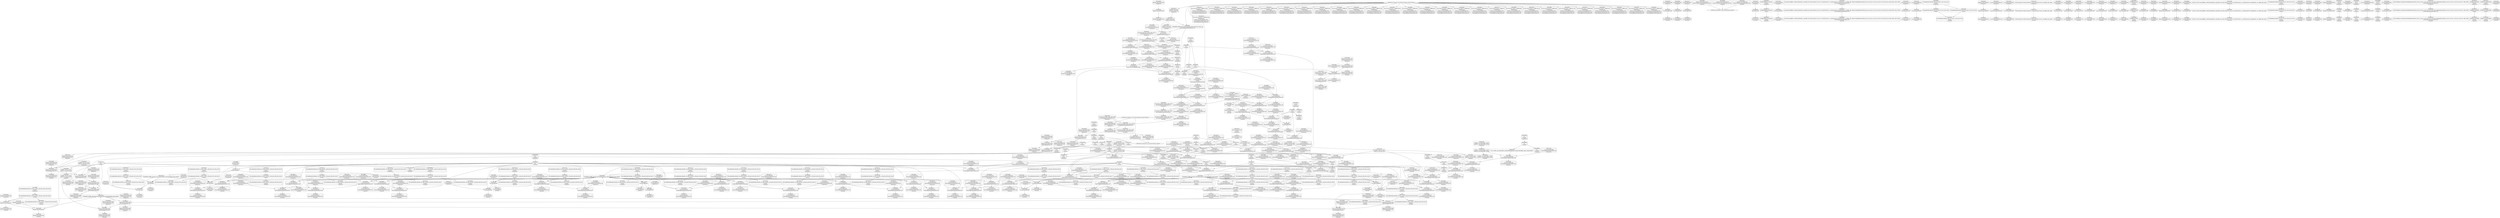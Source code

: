 digraph {
	CE0x538a6c0 [shape=record,shape=Mrecord,label="{CE0x538a6c0|apparmor_task_setrlimit:entry}"]
	CE0x5389b60 [shape=record,shape=Mrecord,label="{CE0x5389b60|i64_3|*Constant*|*SummSource*}"]
	CE0x53aa740 [shape=record,shape=Mrecord,label="{CE0x53aa740|GLOBAL:current_task|Global_var:current_task|*SummSource*}"]
	CE0x53d6fc0 [shape=record,shape=Mrecord,label="{CE0x53d6fc0|aa_cred_profile:tmp32|security/apparmor/include/context.h,101|*SummSink*}"]
	CE0x53d05e0 [shape=record,shape=Mrecord,label="{CE0x53d05e0|aa_cred_profile:tmp5|security/apparmor/include/context.h,99}"]
	CE0x53b8890 [shape=record,shape=Mrecord,label="{CE0x53b8890|i64*_getelementptr_inbounds_(_11_x_i64_,_11_x_i64_*___llvm_gcov_ctr58,_i64_0,_i64_8)|*Constant*}"]
	CE0x53d4db0 [shape=record,shape=Mrecord,label="{CE0x53d4db0|i64*_getelementptr_inbounds_(_16_x_i64_,_16_x_i64_*___llvm_gcov_ctr46,_i64_0,_i64_12)|*Constant*|*SummSource*}"]
	CE0x53b2f80 [shape=record,shape=Mrecord,label="{CE0x53b2f80|aa_cred_profile:do.end8}"]
	CE0x539a4d0 [shape=record,shape=Mrecord,label="{CE0x539a4d0|apparmor_task_setrlimit:tmp1|*SummSource*}"]
	CE0x538d390 [shape=record,shape=Mrecord,label="{CE0x538d390|GLOBAL:__llvm_gcov_ctr105|Global_var:__llvm_gcov_ctr105}"]
	CE0x53d3620 [shape=record,shape=Mrecord,label="{CE0x53d3620|i64*_getelementptr_inbounds_(_16_x_i64_,_16_x_i64_*___llvm_gcov_ctr46,_i64_0,_i64_1)|*Constant*}"]
	CE0x53d16c0 [shape=record,shape=Mrecord,label="{CE0x53d16c0|aa_cred_profile:tobool|security/apparmor/include/context.h,100|*SummSink*}"]
	CE0x53a4880 [shape=record,shape=Mrecord,label="{CE0x53a4880|apparmor_task_setrlimit:tmp9|security/apparmor/lsm.c,615|*SummSink*}"]
	CE0x53b5510 [shape=record,shape=Mrecord,label="{CE0x53b5510|aa_cred_profile:entry}"]
	CE0x53ea120 [shape=record,shape=Mrecord,label="{CE0x53ea120|i64*_getelementptr_inbounds_(_16_x_i64_,_16_x_i64_*___llvm_gcov_ctr46,_i64_0,_i64_9)|*Constant*}"]
	CE0x53a6e00 [shape=record,shape=Mrecord,label="{CE0x53a6e00|aa_cred_profile:tmp3|*SummSource*}"]
	CE0x539d5f0 [shape=record,shape=Mrecord,label="{CE0x539d5f0|__aa_current_profile:tobool|security/apparmor/include/context.h,138|*SummSink*}"]
	CE0x53b2dd0 [shape=record,shape=Mrecord,label="{CE0x53b2dd0|aa_cred_profile:lor.rhs|*SummSink*}"]
	CE0x53bce20 [shape=record,shape=Mrecord,label="{CE0x53bce20|i64*_getelementptr_inbounds_(_11_x_i64_,_11_x_i64_*___llvm_gcov_ctr58,_i64_0,_i64_10)|*Constant*|*SummSink*}"]
	CE0x540f590 [shape=record,shape=Mrecord,label="{CE0x540f590|apparmor_task_setrlimit:resource|Function::apparmor_task_setrlimit&Arg::resource::|*SummSink*}"]
	CE0x53d2b10 [shape=record,shape=Mrecord,label="{CE0x53d2b10|aa_cred_profile:lnot2|security/apparmor/include/context.h,100|*SummSource*}"]
	CE0x53be060 [shape=record,shape=Mrecord,label="{CE0x53be060|get_current:entry}"]
	CE0x53b98e0 [shape=record,shape=Mrecord,label="{CE0x53b98e0|GLOBAL:lockdep_rcu_suspicious|*Constant*|*SummSink*}"]
	CE0x53a6040 [shape=record,shape=Mrecord,label="{CE0x53a6040|__aa_current_profile:bb|*SummSource*}"]
	CE0x53a8f50 [shape=record,shape=Mrecord,label="{CE0x53a8f50|__aa_current_profile:tmp11|security/apparmor/include/context.h,138|*SummSink*}"]
	CE0x53b30c0 [shape=record,shape=Mrecord,label="{CE0x53b30c0|i64*_getelementptr_inbounds_(_11_x_i64_,_11_x_i64_*___llvm_gcov_ctr58,_i64_0,_i64_0)|*Constant*|*SummSource*}"]
	CE0x53d28f0 [shape=record,shape=Mrecord,label="{CE0x53d28f0|aa_cred_profile:lnot2|security/apparmor/include/context.h,100}"]
	CE0x5403ee0 [shape=record,shape=Mrecord,label="{CE0x5403ee0|aa_cred_profile:tmp7|security/apparmor/include/context.h,100}"]
	CE0x53db1d0 [shape=record,shape=Mrecord,label="{CE0x53db1d0|aa_cred_profile:tmp30|security/apparmor/include/context.h,100|*SummSource*}"]
	CE0x53b3330 [shape=record,shape=Mrecord,label="{CE0x53b3330|COLLAPSED:_GCMRE___llvm_gcov_ctr58_internal_global_11_x_i64_zeroinitializer:_elem_0:default:}"]
	CE0x5405340 [shape=record,shape=Mrecord,label="{CE0x5405340|44:_i32,_48:_i16,_128:_i8*,_:_CMRE_152,160_|*MultipleSource*|Function::aa_cred_profile&Arg::cred::|security/apparmor/include/context.h,138|security/apparmor/include/context.h,99}"]
	CE0x53c0dc0 [shape=record,shape=Mrecord,label="{CE0x53c0dc0|aa_cred_profile:security|security/apparmor/include/context.h,99|*SummSource*}"]
	CE0x53b6f50 [shape=record,shape=Mrecord,label="{CE0x53b6f50|__aa_current_profile:cred|security/apparmor/include/context.h,138}"]
	CE0x5397d80 [shape=record,shape=Mrecord,label="{CE0x5397d80|__aa_current_profile:call|security/apparmor/include/context.h,138}"]
	CE0x53ed150 [shape=record,shape=Mrecord,label="{CE0x53ed150|_call_void_asm_sideeffect_1:_09ud2_0A.pushsection___bug_table,_22a_22_0A2:_09.long_1b_-_2b,_$_0:c_-_2b_0A_09.word_$_1:c_,_0_0A_09.org_2b+$_2:c_0A.popsection_,_i,i,i,_dirflag_,_fpsr_,_flags_(i8*_getelementptr_inbounds_(_36_x_i8_,_36_x_i8_*_.str12,_i32_0,_i32_0),_i32_100,_i64_12)_#2,_!dbg_!15490,_!srcloc_!15493|security/apparmor/include/context.h,100}"]
	CE0x538c2b0 [shape=record,shape=Mrecord,label="{CE0x538c2b0|apparmor_task_setrlimit:tmp6|security/apparmor/lsm.c,612|*SummSource*}"]
	CE0x53fe5b0 [shape=record,shape=Mrecord,label="{CE0x53fe5b0|%struct.aa_task_cxt*_null|*Constant*|*SummSink*}"]
	CE0x53d1570 [shape=record,shape=Mrecord,label="{CE0x53d1570|aa_cred_profile:tobool|security/apparmor/include/context.h,100}"]
	CE0x53d10f0 [shape=record,shape=Mrecord,label="{CE0x53d10f0|_call_void_mcount()_#2|*SummSink*}"]
	CE0x53a3870 [shape=record,shape=Mrecord,label="{CE0x53a3870|apparmor_task_setrlimit:call1|security/apparmor/lsm.c,613}"]
	CE0x53ab530 [shape=record,shape=Mrecord,label="{CE0x53ab530|i64_5|*Constant*}"]
	CE0x53aab20 [shape=record,shape=Mrecord,label="{CE0x53aab20|__aa_current_profile:tobool1|security/apparmor/include/context.h,138|*SummSource*}"]
	CE0x53cd9b0 [shape=record,shape=Mrecord,label="{CE0x53cd9b0|aa_cred_profile:tmp9|security/apparmor/include/context.h,100|*SummSink*}"]
	CE0x5392800 [shape=record,shape=Mrecord,label="{CE0x5392800|apparmor_task_setrlimit:tmp5|security/apparmor/lsm.c,612}"]
	CE0x5f4cf40 [shape=record,shape=Mrecord,label="{CE0x5f4cf40|i64_1|*Constant*|*SummSink*}"]
	CE0x53b7e90 [shape=record,shape=Mrecord,label="{CE0x53b7e90|i1_true|*Constant*}"]
	CE0x53911c0 [shape=record,shape=Mrecord,label="{CE0x53911c0|apparmor_task_setrlimit:tmp}"]
	CE0x53a9d30 [shape=record,shape=Mrecord,label="{CE0x53a9d30|i64*_getelementptr_inbounds_(_11_x_i64_,_11_x_i64_*___llvm_gcov_ctr58,_i64_0,_i64_6)|*Constant*|*SummSink*}"]
	CE0x53a6e70 [shape=record,shape=Mrecord,label="{CE0x53a6e70|aa_cred_profile:tmp3|*SummSink*}"]
	CE0x538d580 [shape=record,shape=Mrecord,label="{CE0x538d580|apparmor_task_setrlimit:cmp|security/apparmor/lsm.c,612}"]
	CE0x53f04c0 [shape=record,shape=Mrecord,label="{CE0x53f04c0|aa_cred_profile:tmp8|security/apparmor/include/context.h,100|*SummSink*}"]
	CE0x53aa4e0 [shape=record,shape=Mrecord,label="{CE0x53aa4e0|get_current:tmp4|./arch/x86/include/asm/current.h,14|*SummSink*}"]
	CE0x53d6b10 [shape=record,shape=Mrecord,label="{CE0x53d6b10|i64*_getelementptr_inbounds_(_16_x_i64_,_16_x_i64_*___llvm_gcov_ctr46,_i64_0,_i64_15)|*Constant*|*SummSink*}"]
	CE0x53aecb0 [shape=record,shape=Mrecord,label="{CE0x53aecb0|__aa_current_profile:if.end|*SummSource*}"]
	CE0x53e0dc0 [shape=record,shape=Mrecord,label="{CE0x53e0dc0|aa_cred_profile:tmp|*SummSource*}"]
	CE0x53d98e0 [shape=record,shape=Mrecord,label="{CE0x53d98e0|aa_cred_profile:profile11|security/apparmor/include/context.h,101|*SummSink*}"]
	CE0x53dff80 [shape=record,shape=Mrecord,label="{CE0x53dff80|get_current:tmp3|*SummSource*}"]
	CE0x53ebb30 [shape=record,shape=Mrecord,label="{CE0x53ebb30|aa_cred_profile:tmp19|security/apparmor/include/context.h,100|*SummSource*}"]
	CE0x53a5f80 [shape=record,shape=Mrecord,label="{CE0x53a5f80|__aa_current_profile:bb}"]
	CE0x538b490 [shape=record,shape=Mrecord,label="{CE0x538b490|apparmor_task_setrlimit:tmp7|security/apparmor/lsm.c,613}"]
	CE0x539d430 [shape=record,shape=Mrecord,label="{CE0x539d430|__aa_current_profile:tobool|security/apparmor/include/context.h,138}"]
	CE0x53b5a80 [shape=record,shape=Mrecord,label="{CE0x53b5a80|aa_cred_profile:cred|Function::aa_cred_profile&Arg::cred::}"]
	CE0x53dfa80 [shape=record,shape=Mrecord,label="{CE0x53dfa80|i64*_getelementptr_inbounds_(_2_x_i64_,_2_x_i64_*___llvm_gcov_ctr112,_i64_0,_i64_1)|*Constant*|*SummSink*}"]
	CE0x5391b30 [shape=record,shape=Mrecord,label="{CE0x5391b30|i64_3|*Constant*|*SummSink*}"]
	CE0x53d2c80 [shape=record,shape=Mrecord,label="{CE0x53d2c80|aa_cred_profile:lnot3|security/apparmor/include/context.h,100}"]
	CE0x53cdea0 [shape=record,shape=Mrecord,label="{CE0x53cdea0|i64*_getelementptr_inbounds_(_16_x_i64_,_16_x_i64_*___llvm_gcov_ctr46,_i64_0,_i64_4)|*Constant*|*SummSource*}"]
	CE0x53bf640 [shape=record,shape=Mrecord,label="{CE0x53bf640|__aa_current_profile:tmp18|security/apparmor/include/context.h,138|*SummSource*}"]
	CE0x53bb600 [shape=record,shape=Mrecord,label="{CE0x53bb600|i8_1|*Constant*}"]
	CE0x53e96d0 [shape=record,shape=Mrecord,label="{CE0x53e96d0|i64*_getelementptr_inbounds_(_16_x_i64_,_16_x_i64_*___llvm_gcov_ctr46,_i64_0,_i64_9)|*Constant*|*SummSink*}"]
	CE0x53ea580 [shape=record,shape=Mrecord,label="{CE0x53ea580|aa_cred_profile:tmp22|security/apparmor/include/context.h,100|*SummSink*}"]
	CE0x5390050 [shape=record,shape=Mrecord,label="{CE0x5390050|i64*_getelementptr_inbounds_(_5_x_i64_,_5_x_i64_*___llvm_gcov_ctr105,_i64_0,_i64_0)|*Constant*|*SummSink*}"]
	CE0x539fd20 [shape=record,shape=Mrecord,label="{CE0x539fd20|__aa_current_profile:tmp2}"]
	CE0x53eabe0 [shape=record,shape=Mrecord,label="{CE0x53eabe0|aa_cred_profile:tmp23|security/apparmor/include/context.h,100|*SummSink*}"]
	CE0x5394670 [shape=record,shape=Mrecord,label="{CE0x5394670|44:_i32,_48:_i16,_128:_i8*,_:_CMRE_72,80_|*MultipleSource*|Function::aa_cred_profile&Arg::cred::|security/apparmor/include/context.h,138|security/apparmor/include/context.h,99}"]
	CE0x53afe80 [shape=record,shape=Mrecord,label="{CE0x53afe80|__aa_current_profile:tmp6|security/apparmor/include/context.h,138|*SummSource*}"]
	CE0x53b8db0 [shape=record,shape=Mrecord,label="{CE0x53b8db0|i8*_getelementptr_inbounds_(_36_x_i8_,_36_x_i8_*_.str12,_i32_0,_i32_0)|*Constant*}"]
	CE0x53d4260 [shape=record,shape=Mrecord,label="{CE0x53d4260|aa_cred_profile:tmp24|security/apparmor/include/context.h,100|*SummSink*}"]
	CE0x53f99b0 [shape=record,shape=Mrecord,label="{CE0x53f99b0|aa_cred_profile:conv|security/apparmor/include/context.h,100|*SummSink*}"]
	CE0x53ae2d0 [shape=record,shape=Mrecord,label="{CE0x53ae2d0|__aa_current_profile:tobool1|security/apparmor/include/context.h,138}"]
	CE0x53c1fa0 [shape=record,shape=Mrecord,label="{CE0x53c1fa0|__aa_current_profile:tmp4|security/apparmor/include/context.h,138|*SummSource*}"]
	CE0x53db860 [shape=record,shape=Mrecord,label="{CE0x53db860|i64*_getelementptr_inbounds_(_16_x_i64_,_16_x_i64_*___llvm_gcov_ctr46,_i64_0,_i64_15)|*Constant*}"]
	"CONST[source:0(mediator),value:2(dynamic)][purpose:{subject}][SrcIdx:0]"
	CE0x5394af0 [shape=record,shape=Mrecord,label="{CE0x5394af0|44:_i32,_48:_i16,_128:_i8*,_:_CMRE_88,89_|*MultipleSource*|Function::aa_cred_profile&Arg::cred::|security/apparmor/include/context.h,138|security/apparmor/include/context.h,99}"]
	CE0x5387160 [shape=record,shape=Mrecord,label="{CE0x5387160|apparmor_task_setrlimit:bb}"]
	CE0x53fec20 [shape=record,shape=Mrecord,label="{CE0x53fec20|aa_cred_profile:tmp6|security/apparmor/include/context.h,100|*SummSink*}"]
	CE0x53d4180 [shape=record,shape=Mrecord,label="{CE0x53d4180|aa_cred_profile:tmp24|security/apparmor/include/context.h,100}"]
	CE0x53dfd50 [shape=record,shape=Mrecord,label="{CE0x53dfd50|get_current:tmp4|./arch/x86/include/asm/current.h,14|*SummSource*}"]
	CE0x53a5f10 [shape=record,shape=Mrecord,label="{CE0x53a5f10|__aa_current_profile:land.lhs.true|*SummSource*}"]
	CE0x53ab390 [shape=record,shape=Mrecord,label="{CE0x53ab390|__aa_current_profile:tmp10|security/apparmor/include/context.h,138}"]
	CE0x539a460 [shape=record,shape=Mrecord,label="{CE0x539a460|apparmor_task_setrlimit:tmp1|*SummSink*}"]
	CE0x53e5580 [shape=record,shape=Mrecord,label="{CE0x53e5580|i32_22|*Constant*|*SummSink*}"]
	CE0x53cea50 [shape=record,shape=Mrecord,label="{CE0x53cea50|aa_cred_profile:do.end8|*SummSink*}"]
	CE0x53ae340 [shape=record,shape=Mrecord,label="{CE0x53ae340|__aa_current_profile:tmp8|security/apparmor/include/context.h,138|*SummSink*}"]
	CE0x53c1720 [shape=record,shape=Mrecord,label="{CE0x53c1720|get_current:tmp3}"]
	CE0x538edf0 [shape=record,shape=Mrecord,label="{CE0x538edf0|i64_0|*Constant*}"]
	CE0x53bf740 [shape=record,shape=Mrecord,label="{CE0x53bf740|__aa_current_profile:tmp18|security/apparmor/include/context.h,138|*SummSink*}"]
	CE0x538ccb0 [shape=record,shape=Mrecord,label="{CE0x538ccb0|apparmor_task_setrlimit:tmp2|security/apparmor/lsm.c,612|*SummSource*}"]
	CE0x538f780 [shape=record,shape=Mrecord,label="{CE0x538f780|apparmor_task_setrlimit:tmp8|security/apparmor/lsm.c,613|*SummSource*}"]
	CE0x53f0200 [shape=record,shape=Mrecord,label="{CE0x53f0200|i64*_getelementptr_inbounds_(_16_x_i64_,_16_x_i64_*___llvm_gcov_ctr46,_i64_0,_i64_14)|*Constant*|*SummSource*}"]
	CE0x53d23a0 [shape=record,shape=Mrecord,label="{CE0x53d23a0|aa_cred_profile:lnot|security/apparmor/include/context.h,100|*SummSink*}"]
	CE0x53a54e0 [shape=record,shape=Mrecord,label="{CE0x53a54e0|__aa_current_profile:if.then}"]
	CE0x53a7c60 [shape=record,shape=Mrecord,label="{CE0x53a7c60|%struct.task_struct*_(%struct.task_struct**)*_asm_movq_%gs:$_1:P_,$0_,_r,im,_dirflag_,_fpsr_,_flags_}"]
	CE0x53e8620 [shape=record,shape=Mrecord,label="{CE0x53e8620|aa_cred_profile:tmp17|security/apparmor/include/context.h,100}"]
	CE0x53b4620 [shape=record,shape=Mrecord,label="{CE0x53b4620|aa_cred_profile:tmp17|security/apparmor/include/context.h,100|*SummSource*}"]
	CE0x538ee90 [shape=record,shape=Mrecord,label="{CE0x538ee90|GLOBAL:__llvm_gcov_ctr105|Global_var:__llvm_gcov_ctr105|*SummSource*}"]
	CE0x53d2110 [shape=record,shape=Mrecord,label="{CE0x53d2110|%struct.aa_task_cxt*_null|*Constant*|*SummSource*}"]
	CE0x5386cb0 [shape=record,shape=Mrecord,label="{CE0x5386cb0|i64*_getelementptr_inbounds_(_5_x_i64_,_5_x_i64_*___llvm_gcov_ctr105,_i64_0,_i64_0)|*Constant*}"]
	"CONST[source:0(mediator),value:2(dynamic)][purpose:{object}]"
	CE0x53912a0 [shape=record,shape=Mrecord,label="{CE0x53912a0|COLLAPSED:_GCMRE___llvm_gcov_ctr105_internal_global_5_x_i64_zeroinitializer:_elem_0:default:}"]
	CE0x53c00d0 [shape=record,shape=Mrecord,label="{CE0x53c00d0|44:_i32,_48:_i16,_128:_i8*,_:_CMRE_8,16_|*MultipleSource*|Function::aa_cred_profile&Arg::cred::|security/apparmor/include/context.h,138|security/apparmor/include/context.h,99}"]
	CE0x53c1800 [shape=record,shape=Mrecord,label="{CE0x53c1800|COLLAPSED:_GCMRE___llvm_gcov_ctr112_internal_global_2_x_i64_zeroinitializer:_elem_0:default:}"]
	CE0x539f520 [shape=record,shape=Mrecord,label="{CE0x539f520|__aa_current_profile:call3|security/apparmor/include/context.h,138}"]
	CE0x53c1a50 [shape=record,shape=Mrecord,label="{CE0x53c1a50|i64_2|*Constant*}"]
	CE0x53d1ed0 [shape=record,shape=Mrecord,label="{CE0x53d1ed0|aa_cred_profile:tmp5|security/apparmor/include/context.h,99|*SummSink*}"]
	CE0x53fd1d0 [shape=record,shape=Mrecord,label="{CE0x53fd1d0|aa_cred_profile:tmp11|security/apparmor/include/context.h,100|*SummSink*}"]
	CE0x53ed4c0 [shape=record,shape=Mrecord,label="{CE0x53ed4c0|_call_void_asm_sideeffect_1:_09ud2_0A.pushsection___bug_table,_22a_22_0A2:_09.long_1b_-_2b,_$_0:c_-_2b_0A_09.word_$_1:c_,_0_0A_09.org_2b+$_2:c_0A.popsection_,_i,i,i,_dirflag_,_fpsr_,_flags_(i8*_getelementptr_inbounds_(_36_x_i8_,_36_x_i8_*_.str12,_i32_0,_i32_0),_i32_100,_i64_12)_#2,_!dbg_!15490,_!srcloc_!15493|security/apparmor/include/context.h,100|*SummSource*}"]
	CE0x5387720 [shape=record,shape=Mrecord,label="{CE0x5387720|apparmor_task_setrlimit:entry|*SummSink*}"]
	CE0x53ecf90 [shape=record,shape=Mrecord,label="{CE0x53ecf90|aa_cred_profile:tmp21|security/apparmor/include/context.h,100|*SummSink*}"]
	CE0x53a0220 [shape=record,shape=Mrecord,label="{CE0x53a0220|i64_2|*Constant*|*SummSink*}"]
	CE0x538fe00 [shape=record,shape=Mrecord,label="{CE0x538fe00|apparmor_task_setrlimit:tmp2|security/apparmor/lsm.c,612|*SummSink*}"]
	CE0x53c14f0 [shape=record,shape=Mrecord,label="{CE0x53c14f0|get_current:tmp2}"]
	CE0x53acf60 [shape=record,shape=Mrecord,label="{CE0x53acf60|__aa_current_profile:call|security/apparmor/include/context.h,138|*SummSink*}"]
	CE0x53bd630 [shape=record,shape=Mrecord,label="{CE0x53bd630|__aa_current_profile:tmp20|security/apparmor/include/context.h,138}"]
	CE0x5403d60 [shape=record,shape=Mrecord,label="{CE0x5403d60|GLOBAL:__llvm_gcov_ctr46|Global_var:__llvm_gcov_ctr46|*SummSink*}"]
	CE0x53ab0b0 [shape=record,shape=Mrecord,label="{CE0x53ab0b0|i64_4|*Constant*|*SummSource*}"]
	CE0x53db160 [shape=record,shape=Mrecord,label="{CE0x53db160|aa_cred_profile:tmp30|security/apparmor/include/context.h,100}"]
	CE0x5382bf0 [shape=record,shape=Mrecord,label="{CE0x5382bf0|_call_void_mcount()_#2|*SummSink*}"]
	CE0x53a9a10 [shape=record,shape=Mrecord,label="{CE0x53a9a10|i64*_getelementptr_inbounds_(_11_x_i64_,_11_x_i64_*___llvm_gcov_ctr58,_i64_0,_i64_6)|*Constant*|*SummSource*}"]
	CE0x53efa60 [shape=record,shape=Mrecord,label="{CE0x53efa60|aa_cred_profile:do.body|*SummSink*}"]
	CE0x53d91a0 [shape=record,shape=Mrecord,label="{CE0x53d91a0|aa_cred_profile:tmp33|security/apparmor/include/context.h,101|*SummSource*}"]
	CE0x538cbb0 [shape=record,shape=Mrecord,label="{CE0x538cbb0|apparmor_task_setrlimit:tmp6|security/apparmor/lsm.c,612}"]
	CE0x53bc790 [shape=record,shape=Mrecord,label="{CE0x53bc790|i64*_getelementptr_inbounds_(_11_x_i64_,_11_x_i64_*___llvm_gcov_ctr58,_i64_0,_i64_10)|*Constant*}"]
	CE0x5404060 [shape=record,shape=Mrecord,label="{CE0x5404060|aa_cred_profile:tmp8|security/apparmor/include/context.h,100}"]
	CE0x53a7020 [shape=record,shape=Mrecord,label="{CE0x53a7020|__aa_current_profile:tmp1|*SummSink*}"]
	CE0x53efe90 [shape=record,shape=Mrecord,label="{CE0x53efe90|i64*_getelementptr_inbounds_(_16_x_i64_,_16_x_i64_*___llvm_gcov_ctr46,_i64_0,_i64_14)|*Constant*}"]
	CE0x53d50f0 [shape=record,shape=Mrecord,label="{CE0x53d50f0|i64*_getelementptr_inbounds_(_16_x_i64_,_16_x_i64_*___llvm_gcov_ctr46,_i64_0,_i64_12)|*Constant*|*SummSink*}"]
	CE0x5403f50 [shape=record,shape=Mrecord,label="{CE0x5403f50|aa_cred_profile:tmp7|security/apparmor/include/context.h,100|*SummSource*}"]
	CE0x53bacc0 [shape=record,shape=Mrecord,label="{CE0x53bacc0|__aa_current_profile:tmp15|security/apparmor/include/context.h,138}"]
	CE0x53aa1d0 [shape=record,shape=Mrecord,label="{CE0x53aa1d0|__aa_current_profile:tmp13|security/apparmor/include/context.h,138}"]
	CE0x53db550 [shape=record,shape=Mrecord,label="{CE0x53db550|aa_cred_profile:tmp31|security/apparmor/include/context.h,100}"]
	CE0x53d3a70 [shape=record,shape=Mrecord,label="{CE0x53d3a70|_call_void_mcount()_#2|*SummSink*}"]
	CE0x53eb910 [shape=record,shape=Mrecord,label="{CE0x53eb910|aa_cred_profile:tmp19|security/apparmor/include/context.h,100}"]
	CE0x53904e0 [shape=record,shape=Mrecord,label="{CE0x53904e0|i32_0|*Constant*|*SummSink*}"]
	CE0x53ebc50 [shape=record,shape=Mrecord,label="{CE0x53ebc50|aa_cred_profile:tmp19|security/apparmor/include/context.h,100|*SummSink*}"]
	CE0x53f1740 [shape=record,shape=Mrecord,label="{CE0x53f1740|aa_cred_profile:lnot|security/apparmor/include/context.h,100}"]
	CE0x53ebe10 [shape=record,shape=Mrecord,label="{CE0x53ebe10|i64*_getelementptr_inbounds_(_16_x_i64_,_16_x_i64_*___llvm_gcov_ctr46,_i64_0,_i64_8)|*Constant*}"]
	CE0x539a3f0 [shape=record,shape=Mrecord,label="{CE0x539a3f0|apparmor_task_setrlimit:tmp1}"]
	CE0x53d7610 [shape=record,shape=Mrecord,label="{CE0x53d7610|aa_cred_profile:tmp26|security/apparmor/include/context.h,100|*SummSource*}"]
	CE0x53b4c80 [shape=record,shape=Mrecord,label="{CE0x53b4c80|__aa_current_profile:tmp21|security/apparmor/include/context.h,138|*SummSink*}"]
	CE0x53ce200 [shape=record,shape=Mrecord,label="{CE0x53ce200|i64*_getelementptr_inbounds_(_16_x_i64_,_16_x_i64_*___llvm_gcov_ctr46,_i64_0,_i64_4)|*Constant*|*SummSink*}"]
	CE0x53958d0 [shape=record,shape=Mrecord,label="{CE0x53958d0|i32_11|*Constant*|*SummSink*}"]
	CE0x53af980 [shape=record,shape=Mrecord,label="{CE0x53af980|__aa_current_profile:tmp6|security/apparmor/include/context.h,138}"]
	CE0x53a38e0 [shape=record,shape=Mrecord,label="{CE0x53a38e0|apparmor_task_setrlimit:call1|security/apparmor/lsm.c,613|*SummSource*}"]
	CE0x53a53d0 [shape=record,shape=Mrecord,label="{CE0x53a53d0|__aa_current_profile:do.end|*SummSink*}"]
	CE0x53b61a0 [shape=record,shape=Mrecord,label="{CE0x53b61a0|_ret_%struct.aa_profile*_%tmp34,_!dbg_!15510|security/apparmor/include/context.h,101}"]
	CE0x53c0510 [shape=record,shape=Mrecord,label="{CE0x53c0510|__aa_current_profile:do.body|*SummSource*}"]
	CE0x53b1200 [shape=record,shape=Mrecord,label="{CE0x53b1200|i64*_getelementptr_inbounds_(_16_x_i64_,_16_x_i64_*___llvm_gcov_ctr46,_i64_0,_i64_0)|*Constant*}"]
	CE0x53d0160 [shape=record,shape=Mrecord,label="{CE0x53d0160|44:_i32,_48:_i16,_128:_i8*,_:_CMRE_160,168_|*MultipleSource*|Function::aa_cred_profile&Arg::cred::|security/apparmor/include/context.h,138|security/apparmor/include/context.h,99}"]
	CE0x53affe0 [shape=record,shape=Mrecord,label="{CE0x53affe0|__aa_current_profile:tmp6|security/apparmor/include/context.h,138|*SummSink*}"]
	CE0x53df5f0 [shape=record,shape=Mrecord,label="{CE0x53df5f0|i64*_getelementptr_inbounds_(_16_x_i64_,_16_x_i64_*___llvm_gcov_ctr46,_i64_0,_i64_1)|*Constant*|*SummSink*}"]
	CE0x53d8910 [shape=record,shape=Mrecord,label="{CE0x53d8910|aa_cred_profile:tmp28|security/apparmor/include/context.h,100}"]
	CE0x53d7680 [shape=record,shape=Mrecord,label="{CE0x53d7680|aa_cred_profile:tmp26|security/apparmor/include/context.h,100|*SummSink*}"]
	CE0x53aca70 [shape=record,shape=Mrecord,label="{CE0x53aca70|__aa_current_profile:tmp3|*SummSource*}"]
	CE0x539a380 [shape=record,shape=Mrecord,label="{CE0x539a380|i64_1|*Constant*|*SummSource*}"]
	CE0x538c630 [shape=record,shape=Mrecord,label="{CE0x538c630|COLLAPSED:_CRE:_elem_0::|security/apparmor/lsm.c,612}"]
	CE0x53d9320 [shape=record,shape=Mrecord,label="{CE0x53d9320|aa_cred_profile:tmp33|security/apparmor/include/context.h,101|*SummSink*}"]
	CE0x538f670 [shape=record,shape=Mrecord,label="{CE0x538f670|apparmor_task_setrlimit:tmp8|security/apparmor/lsm.c,613}"]
	CE0x53a4390 [shape=record,shape=Mrecord,label="{CE0x53a4390|i64*_getelementptr_inbounds_(_5_x_i64_,_5_x_i64_*___llvm_gcov_ctr105,_i64_0,_i64_4)|*Constant*|*SummSource*}"]
	CE0x53975e0 [shape=record,shape=Mrecord,label="{CE0x53975e0|aa_cred_profile:do.body5|*SummSink*}"]
	CE0x53fb5e0 [shape=record,shape=Mrecord,label="{CE0x53fb5e0|aa_cred_profile:tmp12|security/apparmor/include/context.h,100|*SummSource*}"]
	CE0x53abeb0 [shape=record,shape=Mrecord,label="{CE0x53abeb0|i64_5|*Constant*|*SummSink*}"]
	CE0x53faf40 [shape=record,shape=Mrecord,label="{CE0x53faf40|i64_6|*Constant*|*SummSource*}"]
	CE0x53d96f0 [shape=record,shape=Mrecord,label="{CE0x53d96f0|aa_cred_profile:profile11|security/apparmor/include/context.h,101}"]
	CE0x538d030 [shape=record,shape=Mrecord,label="{CE0x538d030|i64_0|*Constant*|*SummSource*}"]
	CE0x5391780 [shape=record,shape=Mrecord,label="{CE0x5391780|aa_cred_profile:tmp1|*SummSink*}"]
	CE0x54044e0 [shape=record,shape=Mrecord,label="{CE0x54044e0|aa_cred_profile:tmp8|security/apparmor/include/context.h,100|*SummSource*}"]
	CE0x53eb5a0 [shape=record,shape=Mrecord,label="{CE0x53eb5a0|aa_cred_profile:tmp18|security/apparmor/include/context.h,100}"]
	CE0x5389d40 [shape=record,shape=Mrecord,label="{CE0x5389d40|__aa_current_profile:entry|*SummSource*}"]
	CE0x53b5df0 [shape=record,shape=Mrecord,label="{CE0x53b5df0|aa_cred_profile:cred|Function::aa_cred_profile&Arg::cred::|*SummSink*}"]
	CE0x53b6fc0 [shape=record,shape=Mrecord,label="{CE0x53b6fc0|COLLAPSED:_GCRE_current_task_external_global_%struct.task_struct*:_elem_0::|security/apparmor/include/context.h,138}"]
	CE0x53bd970 [shape=record,shape=Mrecord,label="{CE0x53bd970|GLOBAL:get_current|*Constant*}"]
	CE0x53b3250 [shape=record,shape=Mrecord,label="{CE0x53b3250|i64*_getelementptr_inbounds_(_11_x_i64_,_11_x_i64_*___llvm_gcov_ctr58,_i64_0,_i64_0)|*Constant*|*SummSink*}"]
	CE0x53f0d50 [shape=record,shape=Mrecord,label="{CE0x53f0d50|%struct.aa_profile*_null|*Constant*}"]
	CE0x5395940 [shape=record,shape=Mrecord,label="{CE0x5395940|i32_11|*Constant*|*SummSource*}"]
	CE0x538d140 [shape=record,shape=Mrecord,label="{CE0x538d140|i64_0|*Constant*|*SummSink*}"]
	CE0x53ea510 [shape=record,shape=Mrecord,label="{CE0x53ea510|aa_cred_profile:tmp22|security/apparmor/include/context.h,100|*SummSource*}"]
	CE0x5403b80 [shape=record,shape=Mrecord,label="{CE0x5403b80|GLOBAL:__llvm_gcov_ctr46|Global_var:__llvm_gcov_ctr46|*SummSource*}"]
	CE0x53a57d0 [shape=record,shape=Mrecord,label="{CE0x53a57d0|i32_22|*Constant*}"]
	CE0x53a6b40 [shape=record,shape=Mrecord,label="{CE0x53a6b40|aa_cred_profile:tmp2}"]
	CE0x53b7240 [shape=record,shape=Mrecord,label="{CE0x53b7240|__aa_current_profile:cred|security/apparmor/include/context.h,138|*SummSink*}"]
	CE0x53af660 [shape=record,shape=Mrecord,label="{CE0x53af660|GLOBAL:__llvm_gcov_ctr58|Global_var:__llvm_gcov_ctr58|*SummSink*}"]
	CE0x53b10f0 [shape=record,shape=Mrecord,label="{CE0x53b10f0|aa_cred_profile:do.cond|*SummSink*}"]
	CE0x53a52e0 [shape=record,shape=Mrecord,label="{CE0x53a52e0|__aa_current_profile:do.end|*SummSource*}"]
	CE0x53ac0b0 [shape=record,shape=Mrecord,label="{CE0x53ac0b0|__aa_current_profile:tmp9|security/apparmor/include/context.h,138|*SummSource*}"]
	CE0x53ecc80 [shape=record,shape=Mrecord,label="{CE0x53ecc80|aa_cred_profile:tmp21|security/apparmor/include/context.h,100}"]
	CE0x53b4f20 [shape=record,shape=Mrecord,label="{CE0x53b4f20|__aa_current_profile:call4|security/apparmor/include/context.h,138|*SummSource*}"]
	CE0x538db90 [shape=record,shape=Mrecord,label="{CE0x538db90|__aa_current_profile:if.end|*SummSink*}"]
	CE0x53b27a0 [shape=record,shape=Mrecord,label="{CE0x53b27a0|i64*_getelementptr_inbounds_(_2_x_i64_,_2_x_i64_*___llvm_gcov_ctr112,_i64_0,_i64_0)|*Constant*}"]
	CE0x53df920 [shape=record,shape=Mrecord,label="{CE0x53df920|i64*_getelementptr_inbounds_(_2_x_i64_,_2_x_i64_*___llvm_gcov_ctr112,_i64_0,_i64_1)|*Constant*|*SummSource*}"]
	CE0x53956e0 [shape=record,shape=Mrecord,label="{CE0x53956e0|aa_cred_profile:if.end|*SummSource*}"]
	CE0x53fa2d0 [shape=record,shape=Mrecord,label="{CE0x53fa2d0|aa_cred_profile:expval|security/apparmor/include/context.h,100|*SummSource*}"]
	CE0x53fe290 [shape=record,shape=Mrecord,label="{CE0x53fe290|aa_cred_profile:do.end8|*SummSource*}"]
	CE0x5390470 [shape=record,shape=Mrecord,label="{CE0x5390470|apparmor_task_setrlimit:mode|security/apparmor/lsm.c,612}"]
	CE0x53bdd20 [shape=record,shape=Mrecord,label="{CE0x53bdd20|GLOBAL:get_current|*Constant*|*SummSource*}"]
	CE0x538f070 [shape=record,shape=Mrecord,label="{CE0x538f070|apparmor_task_setrlimit:tmp4|security/apparmor/lsm.c,612|*SummSource*}"]
	CE0x53b4ff0 [shape=record,shape=Mrecord,label="{CE0x53b4ff0|__aa_current_profile:call4|security/apparmor/include/context.h,138|*SummSink*}"]
	CE0x5395df0 [shape=record,shape=Mrecord,label="{CE0x5395df0|apparmor_task_setrlimit:if.end}"]
	CE0x53ad850 [shape=record,shape=Mrecord,label="{CE0x53ad850|apparmor_task_setrlimit:tmp10|security/apparmor/lsm.c,615}"]
	CE0x53efb70 [shape=record,shape=Mrecord,label="{CE0x53efb70|aa_cred_profile:do.end10}"]
	CE0x53a8710 [shape=record,shape=Mrecord,label="{CE0x53a8710|aa_cred_profile:if.then}"]
	CE0x53fe770 [shape=record,shape=Mrecord,label="{CE0x53fe770|i64_2|*Constant*}"]
	CE0x53b03e0 [shape=record,shape=Mrecord,label="{CE0x53b03e0|__aa_current_profile:tmp7|security/apparmor/include/context.h,138|*SummSource*}"]
	CE0x5394430 [shape=record,shape=Mrecord,label="{CE0x5394430|44:_i32,_48:_i16,_128:_i8*,_:_CMRE_64,72_|*MultipleSource*|Function::aa_cred_profile&Arg::cred::|security/apparmor/include/context.h,138|security/apparmor/include/context.h,99}"]
	CE0x53b6d80 [shape=record,shape=Mrecord,label="{CE0x53b6d80|i32_78|*Constant*|*SummSink*}"]
	"CONST[source:0(mediator),value:2(dynamic)][purpose:{subject}]"
	CE0x53fda00 [shape=record,shape=Mrecord,label="{CE0x53fda00|0:_%struct.aa_profile*,_:_CMRE_0,8_|*MultipleSource*|security/apparmor/include/context.h,99|*LoadInst*|security/apparmor/include/context.h,99|security/apparmor/include/context.h,100}"]
	CE0x53ee4f0 [shape=record,shape=Mrecord,label="{CE0x53ee4f0|void_(i8*,_i32,_i64)*_asm_sideeffect_1:_09ud2_0A.pushsection___bug_table,_22a_22_0A2:_09.long_1b_-_2b,_$_0:c_-_2b_0A_09.word_$_1:c_,_0_0A_09.org_2b+$_2:c_0A.popsection_,_i,i,i,_dirflag_,_fpsr_,_flags_}"]
	CE0x53be2b0 [shape=record,shape=Mrecord,label="{CE0x53be2b0|get_current:entry|*SummSink*}"]
	CE0x53b6cd0 [shape=record,shape=Mrecord,label="{CE0x53b6cd0|i32_78|*Constant*}"]
	CE0x53b8390 [shape=record,shape=Mrecord,label="{CE0x53b8390|i1_true|*Constant*|*SummSink*}"]
	CE0x53bd320 [shape=record,shape=Mrecord,label="{CE0x53bd320|__aa_current_profile:tmp19|security/apparmor/include/context.h,138|*SummSink*}"]
	CE0x53d1fc0 [shape=record,shape=Mrecord,label="{CE0x53d1fc0|%struct.aa_task_cxt*_null|*Constant*}"]
	CE0x53bad30 [shape=record,shape=Mrecord,label="{CE0x53bad30|__aa_current_profile:tmp15|security/apparmor/include/context.h,138|*SummSource*}"]
	CE0x53db240 [shape=record,shape=Mrecord,label="{CE0x53db240|aa_cred_profile:tmp30|security/apparmor/include/context.h,100|*SummSink*}"]
	CE0x53bc560 [shape=record,shape=Mrecord,label="{CE0x53bc560|i8*_getelementptr_inbounds_(_45_x_i8_,_45_x_i8_*_.str14,_i32_0,_i32_0)|*Constant*|*SummSource*}"]
	CE0x53fb9f0 [shape=record,shape=Mrecord,label="{CE0x53fb9f0|aa_cred_profile:tobool1|security/apparmor/include/context.h,100|*SummSink*}"]
	CE0x53d3350 [shape=record,shape=Mrecord,label="{CE0x53d3350|aa_cred_profile:lnot.ext|security/apparmor/include/context.h,100}"]
	CE0x53b0aa0 [shape=record,shape=Mrecord,label="{CE0x53b0aa0|GLOBAL:__aa_current_profile.__warned|Global_var:__aa_current_profile.__warned|*SummSource*}"]
	CE0x53aa5a0 [shape=record,shape=Mrecord,label="{CE0x53aa5a0|GLOBAL:current_task|Global_var:current_task}"]
	CE0x53d03a0 [shape=record,shape=Mrecord,label="{CE0x53d03a0|44:_i32,_48:_i16,_128:_i8*,_:_CMRE_168,176_|*MultipleSource*|Function::aa_cred_profile&Arg::cred::|security/apparmor/include/context.h,138|security/apparmor/include/context.h,99}"]
	CE0x53d7bb0 [shape=record,shape=Mrecord,label="{CE0x53d7bb0|aa_cred_profile:tmp27|security/apparmor/include/context.h,100|*SummSource*}"]
	CE0x53b29d0 [shape=record,shape=Mrecord,label="{CE0x53b29d0|_call_void_mcount()_#2|*SummSink*}"]
	CE0x53aa2b0 [shape=record,shape=Mrecord,label="{CE0x53aa2b0|__aa_current_profile:tmp13|security/apparmor/include/context.h,138|*SummSink*}"]
	CE0x53f1a40 [shape=record,shape=Mrecord,label="{CE0x53f1a40|aa_cred_profile:tmp13}"]
	CE0x53d6f50 [shape=record,shape=Mrecord,label="{CE0x53d6f50|aa_cred_profile:tmp32|security/apparmor/include/context.h,101|*SummSource*}"]
	CE0x5382a70 [shape=record,shape=Mrecord,label="{CE0x5382a70|i64_2|*Constant*|*SummSource*}"]
	CE0x53b14c0 [shape=record,shape=Mrecord,label="{CE0x53b14c0|get_current:bb}"]
	CE0x53ac920 [shape=record,shape=Mrecord,label="{CE0x53ac920|__aa_current_profile:tmp3}"]
	CE0x53976f0 [shape=record,shape=Mrecord,label="{CE0x53976f0|aa_cred_profile:do.end}"]
	CE0x538cf00 [shape=record,shape=Mrecord,label="{CE0x538cf00|apparmor_task_setrlimit:tmp5|security/apparmor/lsm.c,612|*SummSource*}"]
	CE0x53a8df0 [shape=record,shape=Mrecord,label="{CE0x53a8df0|__aa_current_profile:tmp11|security/apparmor/include/context.h,138|*SummSource*}"]
	CE0x53d8200 [shape=record,shape=Mrecord,label="{CE0x53d8200|i64*_getelementptr_inbounds_(_16_x_i64_,_16_x_i64_*___llvm_gcov_ctr46,_i64_0,_i64_13)|*Constant*|*SummSource*}"]
	CE0x53c03e0 [shape=record,shape=Mrecord,label="{CE0x53c03e0|__aa_current_profile:do.body}"]
	CE0x53b4040 [shape=record,shape=Mrecord,label="{CE0x53b4040|aa_cred_profile:tmp16|security/apparmor/include/context.h,100}"]
	CE0x53a9350 [shape=record,shape=Mrecord,label="{CE0x53a9350|__aa_current_profile:tmp12|security/apparmor/include/context.h,138|*SummSource*}"]
	CE0x53e8c40 [shape=record,shape=Mrecord,label="{CE0x53e8c40|i64*_getelementptr_inbounds_(_16_x_i64_,_16_x_i64_*___llvm_gcov_ctr46,_i64_0,_i64_7)|*Constant*|*SummSource*}"]
	CE0x53eb680 [shape=record,shape=Mrecord,label="{CE0x53eb680|aa_cred_profile:tmp18|security/apparmor/include/context.h,100|*SummSink*}"]
	CE0x53d64c0 [shape=record,shape=Mrecord,label="{CE0x53d64c0|i64*_getelementptr_inbounds_(_16_x_i64_,_16_x_i64_*___llvm_gcov_ctr46,_i64_0,_i64_14)|*Constant*|*SummSink*}"]
	CE0x5391ea0 [shape=record,shape=Mrecord,label="{CE0x5391ea0|__aa_current_profile:if.then|*SummSink*}"]
	CE0x53ef1a0 [shape=record,shape=Mrecord,label="{CE0x53ef1a0|44:_i32,_48:_i16,_128:_i8*,_:_CMRE_96,104_|*MultipleSource*|Function::aa_cred_profile&Arg::cred::|security/apparmor/include/context.h,138|security/apparmor/include/context.h,99}"]
	CE0x538ac10 [shape=record,shape=Mrecord,label="{CE0x538ac10|apparmor_task_setrlimit:tmp|*SummSink*}"]
	CE0x53b9870 [shape=record,shape=Mrecord,label="{CE0x53b9870|GLOBAL:lockdep_rcu_suspicious|*Constant*|*SummSource*}"]
	CE0x53a4810 [shape=record,shape=Mrecord,label="{CE0x53a4810|apparmor_task_setrlimit:tmp9|security/apparmor/lsm.c,615|*SummSource*}"]
	CE0x5395860 [shape=record,shape=Mrecord,label="{CE0x5395860|i32_11|*Constant*}"]
	CE0x5395d20 [shape=record,shape=Mrecord,label="{CE0x5395d20|apparmor_task_setrlimit:call|security/apparmor/lsm.c,609}"]
	CE0x53a6bb0 [shape=record,shape=Mrecord,label="{CE0x53a6bb0|aa_cred_profile:tmp2|*SummSource*}"]
	CE0x53d38b0 [shape=record,shape=Mrecord,label="{CE0x53d38b0|i64*_getelementptr_inbounds_(_16_x_i64_,_16_x_i64_*___llvm_gcov_ctr46,_i64_0,_i64_1)|*Constant*|*SummSource*}"]
	CE0x53d1e60 [shape=record,shape=Mrecord,label="{CE0x53d1e60|aa_cred_profile:tmp5|security/apparmor/include/context.h,99|*SummSource*}"]
	CE0x5389630 [shape=record,shape=Mrecord,label="{CE0x5389630|apparmor_task_setrlimit:if.then}"]
	CE0x53b7170 [shape=record,shape=Mrecord,label="{CE0x53b7170|__aa_current_profile:cred|security/apparmor/include/context.h,138|*SummSource*}"]
	CE0x53277d0 [shape=record,shape=Mrecord,label="{CE0x53277d0|__aa_current_profile:entry|*SummSink*}"]
	CE0x538c320 [shape=record,shape=Mrecord,label="{CE0x538c320|apparmor_task_setrlimit:tmp6|security/apparmor/lsm.c,612|*SummSink*}"]
	CE0x53b9ad0 [shape=record,shape=Mrecord,label="{CE0x53b9ad0|i32_138|*Constant*}"]
	CE0x53a5c20 [shape=record,shape=Mrecord,label="{CE0x53a5c20|aa_cred_profile:do.body}"]
	CE0x53cd700 [shape=record,shape=Mrecord,label="{CE0x53cd700|get_current:tmp1|*SummSource*}"]
	CE0x53bc5d0 [shape=record,shape=Mrecord,label="{CE0x53bc5d0|i8*_getelementptr_inbounds_(_45_x_i8_,_45_x_i8_*_.str14,_i32_0,_i32_0)|*Constant*|*SummSink*}"]
	CE0x538bdc0 [shape=record,shape=Mrecord,label="{CE0x538bdc0|apparmor_task_setrlimit:call|security/apparmor/lsm.c,609|*SummSource*}"]
	CE0x53acc20 [shape=record,shape=Mrecord,label="{CE0x53acc20|_call_void_mcount()_#2}"]
	CE0x53abfb0 [shape=record,shape=Mrecord,label="{CE0x53abfb0|__aa_current_profile:tmp9|security/apparmor/include/context.h,138}"]
	CE0x53b90f0 [shape=record,shape=Mrecord,label="{CE0x53b90f0|i8*_getelementptr_inbounds_(_36_x_i8_,_36_x_i8_*_.str12,_i32_0,_i32_0)|*Constant*|*SummSource*}"]
	CE0x53d22b0 [shape=record,shape=Mrecord,label="{CE0x53d22b0|get_current:tmp}"]
	CE0x53c15d0 [shape=record,shape=Mrecord,label="{CE0x53c15d0|get_current:tmp2|*SummSink*}"]
	CE0x53c0b20 [shape=record,shape=Mrecord,label="{CE0x53c0b20|i64*_getelementptr_inbounds_(_2_x_i64_,_2_x_i64_*___llvm_gcov_ctr112,_i64_0,_i64_1)|*Constant*}"]
	CE0x53c0000 [shape=record,shape=Mrecord,label="{CE0x53c0000|44:_i32,_48:_i16,_128:_i8*,_:_CMRE_4,8_|*MultipleSource*|Function::aa_cred_profile&Arg::cred::|security/apparmor/include/context.h,138|security/apparmor/include/context.h,99}"]
	CE0x539f360 [shape=record,shape=Mrecord,label="{CE0x539f360|__aa_current_profile:tmp20|security/apparmor/include/context.h,138|*SummSink*}"]
	CE0x53aabf0 [shape=record,shape=Mrecord,label="{CE0x53aabf0|__aa_current_profile:tobool1|security/apparmor/include/context.h,138|*SummSink*}"]
	CE0x538ca10 [shape=record,shape=Mrecord,label="{CE0x538ca10|apparmor_task_setrlimit:tmp5|security/apparmor/lsm.c,612|*SummSink*}"]
	CE0x53d0820 [shape=record,shape=Mrecord,label="{CE0x53d0820|aa_cred_profile:tmp4|*LoadInst*|security/apparmor/include/context.h,99}"]
	CE0x53c1de0 [shape=record,shape=Mrecord,label="{CE0x53c1de0|i64_0|*Constant*}"]
	CE0x53c2070 [shape=record,shape=Mrecord,label="{CE0x53c2070|__aa_current_profile:tmp4|security/apparmor/include/context.h,138|*SummSink*}"]
	CE0x53c0600 [shape=record,shape=Mrecord,label="{CE0x53c0600|__aa_current_profile:do.body|*SummSink*}"]
	CE0x54041d0 [shape=record,shape=Mrecord,label="{CE0x54041d0|aa_cred_profile:tmp7|security/apparmor/include/context.h,100|*SummSink*}"]
	CE0x53b28f0 [shape=record,shape=Mrecord,label="{CE0x53b28f0|_call_void_mcount()_#2|*SummSource*}"]
	CE0x53bb340 [shape=record,shape=Mrecord,label="{CE0x53bb340|__aa_current_profile:tmp16|security/apparmor/include/context.h,138|*SummSource*}"]
	CE0x5383d50 [shape=record,shape=Mrecord,label="{CE0x5383d50|apparmor_task_setrlimit:bb|*SummSink*}"]
	CE0x53d1cd0 [shape=record,shape=Mrecord,label="{CE0x53d1cd0|i64_3|*Constant*}"]
	CE0x53ed640 [shape=record,shape=Mrecord,label="{CE0x53ed640|_call_void_asm_sideeffect_1:_09ud2_0A.pushsection___bug_table,_22a_22_0A2:_09.long_1b_-_2b,_$_0:c_-_2b_0A_09.word_$_1:c_,_0_0A_09.org_2b+$_2:c_0A.popsection_,_i,i,i,_dirflag_,_fpsr_,_flags_(i8*_getelementptr_inbounds_(_36_x_i8_,_36_x_i8_*_.str12,_i32_0,_i32_0),_i32_100,_i64_12)_#2,_!dbg_!15490,_!srcloc_!15493|security/apparmor/include/context.h,100|*SummSink*}"]
	CE0x53d8980 [shape=record,shape=Mrecord,label="{CE0x53d8980|aa_cred_profile:tmp28|security/apparmor/include/context.h,100|*SummSource*}"]
	CE0x53a3f60 [shape=record,shape=Mrecord,label="{CE0x53a3f60|apparmor_task_setrlimit:error.0|*SummSource*}"]
	CE0x5390400 [shape=record,shape=Mrecord,label="{CE0x5390400|i32_0|*Constant*|*SummSource*}"]
	CE0x53cd690 [shape=record,shape=Mrecord,label="{CE0x53cd690|get_current:tmp1}"]
	CE0x538b6c0 [shape=record,shape=Mrecord,label="{CE0x538b6c0|apparmor_task_setrlimit:mode|security/apparmor/lsm.c,612|*SummSource*}"]
	CE0x53a3290 [shape=record,shape=Mrecord,label="{CE0x53a3290|_ret_i32_%error.0,_!dbg_!15482|security/apparmor/lsm.c,615}"]
	CE0x53ad070 [shape=record,shape=Mrecord,label="{CE0x53ad070|i32_0|*Constant*}"]
	CE0x53e8710 [shape=record,shape=Mrecord,label="{CE0x53e8710|aa_cred_profile:tmp17|security/apparmor/include/context.h,100|*SummSink*}"]
	CE0x5393940 [shape=record,shape=Mrecord,label="{CE0x5393940|44:_i32,_48:_i16,_128:_i8*,_:_CMRE_48,52_|*MultipleSource*|Function::aa_cred_profile&Arg::cred::|security/apparmor/include/context.h,138|security/apparmor/include/context.h,99}"]
	CE0x53ab5d0 [shape=record,shape=Mrecord,label="{CE0x53ab5d0|i64_5|*Constant*|*SummSource*}"]
	CE0x53ece70 [shape=record,shape=Mrecord,label="{CE0x53ece70|aa_cred_profile:tmp21|security/apparmor/include/context.h,100|*SummSource*}"]
	CE0x53d6ee0 [shape=record,shape=Mrecord,label="{CE0x53d6ee0|aa_cred_profile:tmp32|security/apparmor/include/context.h,101}"]
	CE0x53b3d00 [shape=record,shape=Mrecord,label="{CE0x53b3d00|aa_cred_profile:tmp15|security/apparmor/include/context.h,100|*SummSource*}"]
	CE0x53acec0 [shape=record,shape=Mrecord,label="{CE0x53acec0|__aa_current_profile:call|security/apparmor/include/context.h,138|*SummSource*}"]
	CE0x53ef860 [shape=record,shape=Mrecord,label="{CE0x53ef860|44:_i32,_48:_i16,_128:_i8*,_:_CMRE_120,128_|*MultipleSource*|Function::aa_cred_profile&Arg::cred::|security/apparmor/include/context.h,138|security/apparmor/include/context.h,99}"]
	CE0x53e8f80 [shape=record,shape=Mrecord,label="{CE0x53e8f80|i64*_getelementptr_inbounds_(_16_x_i64_,_16_x_i64_*___llvm_gcov_ctr46,_i64_0,_i64_7)|*Constant*|*SummSink*}"]
	CE0x53953b0 [shape=record,shape=Mrecord,label="{CE0x53953b0|aa_cred_profile:do.end10|*SummSource*}"]
	CE0x53ea1e0 [shape=record,shape=Mrecord,label="{CE0x53ea1e0|i64*_getelementptr_inbounds_(_16_x_i64_,_16_x_i64_*___llvm_gcov_ctr46,_i64_0,_i64_9)|*Constant*|*SummSource*}"]
	CE0x53c0c00 [shape=record,shape=Mrecord,label="{CE0x53c0c00|__aa_current_profile:land.lhs.true}"]
	CE0x53d34d0 [shape=record,shape=Mrecord,label="{CE0x53d34d0|aa_cred_profile:lor.end|*SummSource*}"]
	CE0x53a6c20 [shape=record,shape=Mrecord,label="{CE0x53a6c20|aa_cred_profile:tmp2|*SummSink*}"]
	CE0x53e0110 [shape=record,shape=Mrecord,label="{CE0x53e0110|_call_void_mcount()_#2}"]
	CE0x53f06a0 [shape=record,shape=Mrecord,label="{CE0x53f06a0|aa_cred_profile:tmp9|security/apparmor/include/context.h,100}"]
	CE0x53d9760 [shape=record,shape=Mrecord,label="{CE0x53d9760|aa_cred_profile:profile11|security/apparmor/include/context.h,101|*SummSource*}"]
	CE0x5404ec0 [shape=record,shape=Mrecord,label="{CE0x5404ec0|44:_i32,_48:_i16,_128:_i8*,_:_CMRE_136,144_|*MultipleSource*|Function::aa_cred_profile&Arg::cred::|security/apparmor/include/context.h,138|security/apparmor/include/context.h,99}"]
	CE0x53a7e80 [shape=record,shape=Mrecord,label="{CE0x53a7e80|%struct.task_struct*_(%struct.task_struct**)*_asm_movq_%gs:$_1:P_,$0_,_r,im,_dirflag_,_fpsr_,_flags_|*SummSink*}"]
	CE0x53ed800 [shape=record,shape=Mrecord,label="{CE0x53ed800|void_(i8*,_i32,_i64)*_asm_sideeffect_1:_09ud2_0A.pushsection___bug_table,_22a_22_0A2:_09.long_1b_-_2b,_$_0:c_-_2b_0A_09.word_$_1:c_,_0_0A_09.org_2b+$_2:c_0A.popsection_,_i,i,i,_dirflag_,_fpsr_,_flags_|*SummSink*}"]
	CE0x53bb440 [shape=record,shape=Mrecord,label="{CE0x53bb440|__aa_current_profile:tmp16|security/apparmor/include/context.h,138|*SummSink*}"]
	CE0x53a4020 [shape=record,shape=Mrecord,label="{CE0x53a4020|apparmor_task_setrlimit:error.0|*SummSink*}"]
	CE0x53d3190 [shape=record,shape=Mrecord,label="{CE0x53d3190|aa_cred_profile:lnot3|security/apparmor/include/context.h,100|*SummSink*}"]
	CE0x53ef940 [shape=record,shape=Mrecord,label="{CE0x53ef940|aa_cred_profile:lor.end}"]
	CE0x538ec40 [shape=record,shape=Mrecord,label="{CE0x538ec40|apparmor_task_setrlimit:tmp3|security/apparmor/lsm.c,612}"]
	CE0x5391710 [shape=record,shape=Mrecord,label="{CE0x5391710|aa_cred_profile:tmp1|*SummSource*}"]
	CE0x53823a0 [shape=record,shape=Mrecord,label="{CE0x53823a0|i32_138|*Constant*|*SummSink*}"]
	CE0x53e9ea0 [shape=record,shape=Mrecord,label="{CE0x53e9ea0|i64_12|*Constant*|*SummSink*}"]
	CE0x53b8550 [shape=record,shape=Mrecord,label="{CE0x53b8550|i64*_getelementptr_inbounds_(_11_x_i64_,_11_x_i64_*___llvm_gcov_ctr58,_i64_0,_i64_8)|*Constant*|*SummSink*}"]
	CE0x53d0dc0 [shape=record,shape=Mrecord,label="{CE0x53d0dc0|_call_void_mcount()_#2}"]
	CE0x53d4760 [shape=record,shape=Mrecord,label="{CE0x53d4760|aa_cred_profile:tmp25|security/apparmor/include/context.h,100|*SummSource*}"]
	CE0x53b7620 [shape=record,shape=Mrecord,label="{CE0x53b7620|__aa_current_profile:tmp21|security/apparmor/include/context.h,138}"]
	CE0x5392100 [shape=record,shape=Mrecord,label="{CE0x5392100|__aa_current_profile:land.lhs.true2|*SummSource*}"]
	CE0x53f8ec0 [shape=record,shape=Mrecord,label="{CE0x53f8ec0|aa_cred_profile:do.body5}"]
	CE0x53a3b60 [shape=record,shape=Mrecord,label="{CE0x53a3b60|apparmor_task_setrlimit:error.0}"]
	CE0x53fa5a0 [shape=record,shape=Mrecord,label="{CE0x53fa5a0|aa_cred_profile:tobool4|security/apparmor/include/context.h,100|*SummSource*}"]
	CE0x53a4530 [shape=record,shape=Mrecord,label="{CE0x53a4530|i64*_getelementptr_inbounds_(_5_x_i64_,_5_x_i64_*___llvm_gcov_ctr105,_i64_0,_i64_4)|*Constant*|*SummSink*}"]
	CE0x53f9b70 [shape=record,shape=Mrecord,label="{CE0x53f9b70|GLOBAL:llvm.expect.i64|*Constant*}"]
	CE0x53b4320 [shape=record,shape=Mrecord,label="{CE0x53b4320|aa_cred_profile:tmp16|security/apparmor/include/context.h,100|*SummSource*}"]
	CE0x53d89f0 [shape=record,shape=Mrecord,label="{CE0x53d89f0|aa_cred_profile:tmp28|security/apparmor/include/context.h,100|*SummSink*}"]
	CE0x53fbf80 [shape=record,shape=Mrecord,label="{CE0x53fbf80|44:_i32,_48:_i16,_128:_i8*,_:_CMRE_28,32_|*MultipleSource*|Function::aa_cred_profile&Arg::cred::|security/apparmor/include/context.h,138|security/apparmor/include/context.h,99}"]
	CE0x5389c30 [shape=record,shape=Mrecord,label="{CE0x5389c30|__aa_current_profile:entry}"]
	CE0x53b9370 [shape=record,shape=Mrecord,label="{CE0x53b9370|i8*_getelementptr_inbounds_(_36_x_i8_,_36_x_i8_*_.str12,_i32_0,_i32_0)|*Constant*|*SummSink*}"]
	CE0x53f9610 [shape=record,shape=Mrecord,label="{CE0x53f9610|aa_cred_profile:conv|security/apparmor/include/context.h,100}"]
	CE0x53d2590 [shape=record,shape=Mrecord,label="{CE0x53d2590|aa_cred_profile:tmp13|*SummSource*}"]
	CE0x53bf160 [shape=record,shape=Mrecord,label="{CE0x53bf160|__aa_current_profile:tmp17|security/apparmor/include/context.h,138}"]
	CE0x53dba20 [shape=record,shape=Mrecord,label="{CE0x53dba20|i64*_getelementptr_inbounds_(_16_x_i64_,_16_x_i64_*___llvm_gcov_ctr46,_i64_0,_i64_15)|*Constant*|*SummSource*}"]
	CE0x53d8d00 [shape=record,shape=Mrecord,label="{CE0x53d8d00|aa_cred_profile:tmp29|security/apparmor/include/context.h,100}"]
	CE0x53b7780 [shape=record,shape=Mrecord,label="{CE0x53b7780|__aa_current_profile:tmp21|security/apparmor/include/context.h,138|*SummSource*}"]
	CE0x53fc400 [shape=record,shape=Mrecord,label="{CE0x53fc400|44:_i32,_48:_i16,_128:_i8*,_:_CMRE_40,44_|*MultipleSource*|Function::aa_cred_profile&Arg::cred::|security/apparmor/include/context.h,138|security/apparmor/include/context.h,99}"]
	CE0x5390300 [shape=record,shape=Mrecord,label="{CE0x5390300|i32_0|*Constant*}"]
	CE0x53f1050 [shape=record,shape=Mrecord,label="{CE0x53f1050|%struct.aa_profile*_null|*Constant*|*SummSink*}"]
	CE0x53d8ef0 [shape=record,shape=Mrecord,label="{CE0x53d8ef0|aa_cred_profile:tmp29|security/apparmor/include/context.h,100|*SummSource*}"]
	CE0x53b4a50 [shape=record,shape=Mrecord,label="{CE0x53b4a50|__aa_current_profile:call4|security/apparmor/include/context.h,138}"]
	CE0x53bc4f0 [shape=record,shape=Mrecord,label="{CE0x53bc4f0|i8*_getelementptr_inbounds_(_45_x_i8_,_45_x_i8_*_.str14,_i32_0,_i32_0)|*Constant*}"]
	CE0x53c1560 [shape=record,shape=Mrecord,label="{CE0x53c1560|get_current:tmp2|*SummSource*}"]
	CE0x53916a0 [shape=record,shape=Mrecord,label="{CE0x53916a0|aa_cred_profile:tmp1}"]
	CE0x53b6df0 [shape=record,shape=Mrecord,label="{CE0x53b6df0|i32_78|*Constant*|*SummSource*}"]
	CE0x53d7cd0 [shape=record,shape=Mrecord,label="{CE0x53d7cd0|aa_cred_profile:tmp27|security/apparmor/include/context.h,100|*SummSink*}"]
	CE0x53e6440 [shape=record,shape=Mrecord,label="{CE0x53e6440|i64_6|*Constant*|*SummSink*}"]
	CE0x53bd2b0 [shape=record,shape=Mrecord,label="{CE0x53bd2b0|__aa_current_profile:tmp19|security/apparmor/include/context.h,138|*SummSource*}"]
	CE0x53a4ed0 [shape=record,shape=Mrecord,label="{CE0x53a4ed0|aa_cred_profile:lor.rhs}"]
	CE0x53c1090 [shape=record,shape=Mrecord,label="{CE0x53c1090|aa_cred_profile:security|security/apparmor/include/context.h,99}"]
	CE0x53e98b0 [shape=record,shape=Mrecord,label="{CE0x53e98b0|i32_100|*Constant*|*SummSource*}"]
	CE0x53abd40 [shape=record,shape=Mrecord,label="{CE0x53abd40|44:_i32,_48:_i16,_128:_i8*,_:_CMRE_20,24_|*MultipleSource*|Function::aa_cred_profile&Arg::cred::|security/apparmor/include/context.h,138|security/apparmor/include/context.h,99}"]
	CE0x53c0ff0 [shape=record,shape=Mrecord,label="{CE0x53c0ff0|i32_0|*Constant*}"]
	CE0x53a33f0 [shape=record,shape=Mrecord,label="{CE0x53a33f0|_ret_i32_%error.0,_!dbg_!15482|security/apparmor/lsm.c,615|*SummSink*}"]
	CE0x53a7b80 [shape=record,shape=Mrecord,label="{CE0x53a7b80|GLOBAL:current_task|Global_var:current_task|*SummSink*}"]
	CE0x5397fd0 [shape=record,shape=Mrecord,label="{CE0x5397fd0|apparmor_task_setrlimit:if.end|*SummSource*}"]
	CE0x53c06e0 [shape=record,shape=Mrecord,label="{CE0x53c06e0|i64*_getelementptr_inbounds_(_11_x_i64_,_11_x_i64_*___llvm_gcov_ctr58,_i64_0,_i64_0)|*Constant*}"]
	CE0x53a83f0 [shape=record,shape=Mrecord,label="{CE0x53a83f0|aa_cred_profile:do.body6}"]
	CE0x53ac1c0 [shape=record,shape=Mrecord,label="{CE0x53ac1c0|__aa_current_profile:tmp9|security/apparmor/include/context.h,138|*SummSink*}"]
	CE0x53a87d0 [shape=record,shape=Mrecord,label="{CE0x53a87d0|__aa_current_profile:tmp10|security/apparmor/include/context.h,138|*SummSource*}"]
	CE0x538ed80 [shape=record,shape=Mrecord,label="{CE0x538ed80|apparmor_task_setrlimit:tmp3|security/apparmor/lsm.c,612|*SummSource*}"]
	CE0x53fd6c0 [shape=record,shape=Mrecord,label="{CE0x53fd6c0|aa_cred_profile:profile|security/apparmor/include/context.h,100|*SummSource*}"]
	CE0x53b3e80 [shape=record,shape=Mrecord,label="{CE0x53b3e80|aa_cred_profile:tmp15|security/apparmor/include/context.h,100|*SummSink*}"]
	CE0x53f8db0 [shape=record,shape=Mrecord,label="{CE0x53f8db0|aa_cred_profile:if.end|*SummSink*}"]
	CE0x53e9df0 [shape=record,shape=Mrecord,label="{CE0x53e9df0|i64_12|*Constant*|*SummSource*}"]
	CE0x53ae140 [shape=record,shape=Mrecord,label="{CE0x53ae140|0:_i8,_:_GCMR___aa_current_profile.__warned_internal_global_i8_0,_section_.data.unlikely_,_align_1:_elem_0:default:}"]
	CE0x53d39d0 [shape=record,shape=Mrecord,label="{CE0x53d39d0|_call_void_mcount()_#2|*SummSource*}"]
	CE0x53f9450 [shape=record,shape=Mrecord,label="{CE0x53f9450|aa_cred_profile:lnot.ext|security/apparmor/include/context.h,100|*SummSink*}"]
	CE0x5393dc0 [shape=record,shape=Mrecord,label="{CE0x5393dc0|44:_i32,_48:_i16,_128:_i8*,_:_CMRE_56,64_|*MultipleSource*|Function::aa_cred_profile&Arg::cred::|security/apparmor/include/context.h,138|security/apparmor/include/context.h,99}"]
	CE0x53e9660 [shape=record,shape=Mrecord,label="{CE0x53e9660|i32_100|*Constant*}"]
	CE0x53b9730 [shape=record,shape=Mrecord,label="{CE0x53b9730|GLOBAL:lockdep_rcu_suspicious|*Constant*}"]
	CE0x53c0930 [shape=record,shape=Mrecord,label="{CE0x53c0930|get_current:tmp|*SummSink*}"]
	CE0x538ffb0 [shape=record,shape=Mrecord,label="{CE0x538ffb0|i64*_getelementptr_inbounds_(_5_x_i64_,_5_x_i64_*___llvm_gcov_ctr105,_i64_0,_i64_0)|*Constant*|*SummSource*}"]
	CE0x53a5110 [shape=record,shape=Mrecord,label="{CE0x53a5110|aa_cred_profile:lor.rhs|*SummSource*}"]
	CE0x53c09c0 [shape=record,shape=Mrecord,label="{CE0x53c09c0|i64_1|*Constant*}"]
	CE0x538b840 [shape=record,shape=Mrecord,label="{CE0x538b840|apparmor_task_setrlimit:tmp3|security/apparmor/lsm.c,612|*SummSink*}"]
	CE0x5395490 [shape=record,shape=Mrecord,label="{CE0x5395490|aa_cred_profile:do.end10|*SummSink*}"]
	CE0x53fb980 [shape=record,shape=Mrecord,label="{CE0x53fb980|aa_cred_profile:tobool1|security/apparmor/include/context.h,100}"]
	CE0x53b33a0 [shape=record,shape=Mrecord,label="{CE0x53b33a0|__aa_current_profile:tmp|*SummSource*}"]
	CE0x53fcee0 [shape=record,shape=Mrecord,label="{CE0x53fcee0|aa_cred_profile:tmp11|security/apparmor/include/context.h,100}"]
	CE0x53a0070 [shape=record,shape=Mrecord,label="{CE0x53a0070|aa_cred_profile:do.cond}"]
	CE0x53d9aa0 [shape=record,shape=Mrecord,label="{CE0x53d9aa0|aa_cred_profile:tmp34|security/apparmor/include/context.h,101}"]
	CE0x540ddd0 [shape=record,shape=Mrecord,label="{CE0x540ddd0|apparmor_task_setrlimit:new_rlim|Function::apparmor_task_setrlimit&Arg::new_rlim::|*SummSink*}"]
	CE0x53b7cd0 [shape=record,shape=Mrecord,label="{CE0x53b7cd0|__aa_current_profile:tmp14|security/apparmor/include/context.h,138|*SummSink*}"]
	CE0x53a5620 [shape=record,shape=Mrecord,label="{CE0x53a5620|__aa_current_profile:if.then|*SummSource*}"]
	CE0x53a6350 [shape=record,shape=Mrecord,label="{CE0x53a6350|aa_cred_profile:tmp|*SummSink*}"]
	CE0x538f8f0 [shape=record,shape=Mrecord,label="{CE0x538f8f0|apparmor_task_setrlimit:tmp8|security/apparmor/lsm.c,613|*SummSink*}"]
	CE0x5389410 [shape=record,shape=Mrecord,label="{CE0x5389410|apparmor_task_setrlimit:bb|*SummSource*}"]
	CE0x53db740 [shape=record,shape=Mrecord,label="{CE0x53db740|aa_cred_profile:tmp31|security/apparmor/include/context.h,100|*SummSink*}"]
	CE0x52326d0 [shape=record,shape=Mrecord,label="{CE0x52326d0|apparmor_task_setrlimit:cmp|security/apparmor/lsm.c,612|*SummSource*}"]
	CE0x53f9f20 [shape=record,shape=Mrecord,label="{CE0x53f9f20|GLOBAL:llvm.expect.i64|*Constant*|*SummSource*}"]
	CE0x5391f80 [shape=record,shape=Mrecord,label="{CE0x5391f80|__aa_current_profile:land.lhs.true2}"]
	CE0x53bb9a0 [shape=record,shape=Mrecord,label="{CE0x53bb9a0|i8_1|*Constant*|*SummSource*}"]
	CE0x53b3980 [shape=record,shape=Mrecord,label="{CE0x53b3980|aa_cred_profile:tmp14|security/apparmor/include/context.h,100|*SummSink*}"]
	CE0x53fa3d0 [shape=record,shape=Mrecord,label="{CE0x53fa3d0|aa_cred_profile:expval|security/apparmor/include/context.h,100|*SummSink*}"]
	CE0x53f9da0 [shape=record,shape=Mrecord,label="{CE0x53f9da0|aa_cred_profile:expval|security/apparmor/include/context.h,100}"]
	CE0x53a8b30 [shape=record,shape=Mrecord,label="{CE0x53a8b30|__aa_current_profile:tmp11|security/apparmor/include/context.h,138}"]
	CE0x53e0050 [shape=record,shape=Mrecord,label="{CE0x53e0050|get_current:tmp3|*SummSink*}"]
	CE0x53ef9f0 [shape=record,shape=Mrecord,label="{CE0x53ef9f0|aa_cred_profile:do.body|*SummSource*}"]
	CE0x5404c80 [shape=record,shape=Mrecord,label="{CE0x5404c80|44:_i32,_48:_i16,_128:_i8*,_:_CMRE_128,136_|*MultipleSource*|Function::aa_cred_profile&Arg::cred::|security/apparmor/include/context.h,138|security/apparmor/include/context.h,99}"]
	CE0x53a8540 [shape=record,shape=Mrecord,label="{CE0x53a8540|aa_cred_profile:do.body6|*SummSource*}"]
	CE0x53eada0 [shape=record,shape=Mrecord,label="{CE0x53eada0|i64*_getelementptr_inbounds_(_16_x_i64_,_16_x_i64_*___llvm_gcov_ctr46,_i64_0,_i64_10)|*Constant*}"]
	CE0x53bc0d0 [shape=record,shape=Mrecord,label="{CE0x53bc0d0|_call_void_lockdep_rcu_suspicious(i8*_getelementptr_inbounds_(_36_x_i8_,_36_x_i8_*_.str12,_i32_0,_i32_0),_i32_138,_i8*_getelementptr_inbounds_(_45_x_i8_,_45_x_i8_*_.str14,_i32_0,_i32_0))_#7,_!dbg_!15483|security/apparmor/include/context.h,138}"]
	CE0x53ef3e0 [shape=record,shape=Mrecord,label="{CE0x53ef3e0|44:_i32,_48:_i16,_128:_i8*,_:_CMRE_104,112_|*MultipleSource*|Function::aa_cred_profile&Arg::cred::|security/apparmor/include/context.h,138|security/apparmor/include/context.h,99}"]
	CE0x53ec900 [shape=record,shape=Mrecord,label="{CE0x53ec900|aa_cred_profile:tmp20|security/apparmor/include/context.h,100|*SummSource*}"]
	CE0x538f000 [shape=record,shape=Mrecord,label="{CE0x538f000|GLOBAL:__llvm_gcov_ctr105|Global_var:__llvm_gcov_ctr105|*SummSink*}"]
	CE0x53d75a0 [shape=record,shape=Mrecord,label="{CE0x53d75a0|aa_cred_profile:tmp26|security/apparmor/include/context.h,100}"]
	CE0x53b5950 [shape=record,shape=Mrecord,label="{CE0x53b5950|aa_cred_profile:entry|*SummSource*}"]
	CE0x53a6210 [shape=record,shape=Mrecord,label="{CE0x53a6210|__aa_current_profile:do.end}"]
	CE0x53adfd0 [shape=record,shape=Mrecord,label="{CE0x53adfd0|__aa_current_profile:tmp8|security/apparmor/include/context.h,138}"]
	CE0x53ce750 [shape=record,shape=Mrecord,label="{CE0x53ce750|aa_cred_profile:tmp10|security/apparmor/include/context.h,100|*SummSink*}"]
	CE0x538fbe0 [shape=record,shape=Mrecord,label="{CE0x538fbe0|i64*_getelementptr_inbounds_(_5_x_i64_,_5_x_i64_*___llvm_gcov_ctr105,_i64_0,_i64_3)|*Constant*|*SummSource*}"]
	CE0x539f930 [shape=record,shape=Mrecord,label="{CE0x539f930|__aa_current_profile:call3|security/apparmor/include/context.h,138|*SummSink*}"]
	CE0x53d2b80 [shape=record,shape=Mrecord,label="{CE0x53d2b80|aa_cred_profile:lnot2|security/apparmor/include/context.h,100|*SummSink*}"]
	CE0x5397930 [shape=record,shape=Mrecord,label="{CE0x5397930|aa_cred_profile:do.end|*SummSink*}"]
	CE0x53c11c0 [shape=record,shape=Mrecord,label="{CE0x53c11c0|44:_i32,_48:_i16,_128:_i8*,_:_CMRE_0,4_|*MultipleSource*|Function::aa_cred_profile&Arg::cred::|security/apparmor/include/context.h,138|security/apparmor/include/context.h,99}"]
	CE0x53bde80 [shape=record,shape=Mrecord,label="{CE0x53bde80|GLOBAL:get_current|*Constant*|*SummSink*}"]
	CE0x538c470 [shape=record,shape=Mrecord,label="{CE0x538c470|i64*_getelementptr_inbounds_(_5_x_i64_,_5_x_i64_*___llvm_gcov_ctr105,_i64_0,_i64_3)|*Constant*}"]
	CE0x53b5230 [shape=record,shape=Mrecord,label="{CE0x53b5230|GLOBAL:aa_cred_profile|*Constant*}"]
	CE0x53a47a0 [shape=record,shape=Mrecord,label="{CE0x53a47a0|apparmor_task_setrlimit:tmp9|security/apparmor/lsm.c,615}"]
	CE0x53fd0b0 [shape=record,shape=Mrecord,label="{CE0x53fd0b0|aa_cred_profile:tmp11|security/apparmor/include/context.h,100|*SummSource*}"]
	CE0x53a69e0 [shape=record,shape=Mrecord,label="{CE0x53a69e0|i64*_getelementptr_inbounds_(_11_x_i64_,_11_x_i64_*___llvm_gcov_ctr58,_i64_0,_i64_1)|*Constant*}"]
	CE0x5327890 [shape=record,shape=Mrecord,label="{CE0x5327890|_ret_%struct.aa_profile*_%call4,_!dbg_!15494|security/apparmor/include/context.h,138|*SummSource*}"]
	CE0x53fd350 [shape=record,shape=Mrecord,label="{CE0x53fd350|aa_cred_profile:profile|security/apparmor/include/context.h,100}"]
	CE0x5232740 [shape=record,shape=Mrecord,label="{CE0x5232740|i64_2|*Constant*}"]
	CE0x53a6d10 [shape=record,shape=Mrecord,label="{CE0x53a6d10|aa_cred_profile:tmp3}"]
	CE0x538e8c0 [shape=record,shape=Mrecord,label="{CE0x538e8c0|i64_1|*Constant*}"]
	CE0x53bfc20 [shape=record,shape=Mrecord,label="{CE0x53bfc20|aa_cred_profile:security|security/apparmor/include/context.h,99|*SummSink*}"]
	CE0x53b5a10 [shape=record,shape=Mrecord,label="{CE0x53b5a10|aa_cred_profile:entry|*SummSink*}"]
	CE0x539fe60 [shape=record,shape=Mrecord,label="{CE0x539fe60|aa_cred_profile:if.then|*SummSource*}"]
	CE0x53a7da0 [shape=record,shape=Mrecord,label="{CE0x53a7da0|%struct.task_struct*_(%struct.task_struct**)*_asm_movq_%gs:$_1:P_,$0_,_r,im,_dirflag_,_fpsr_,_flags_|*SummSource*}"]
	CE0x5391ca0 [shape=record,shape=Mrecord,label="{CE0x5391ca0|GLOBAL:__aa_current_profile|*Constant*|*SummSource*}"]
	CE0x52327e0 [shape=record,shape=Mrecord,label="{CE0x52327e0|apparmor_task_setrlimit:cmp|security/apparmor/lsm.c,612|*SummSink*}"]
	CE0x53af320 [shape=record,shape=Mrecord,label="{CE0x53af320|__aa_current_profile:if.end}"]
	CE0x53e0ce0 [shape=record,shape=Mrecord,label="{CE0x53e0ce0|aa_cred_profile:tmp}"]
	CE0x53dbc80 [shape=record,shape=Mrecord,label="{CE0x53dbc80|aa_cred_profile:tmp31|security/apparmor/include/context.h,100|*SummSource*}"]
	CE0x53beb90 [shape=record,shape=Mrecord,label="{CE0x53beb90|i64*_getelementptr_inbounds_(_11_x_i64_,_11_x_i64_*___llvm_gcov_ctr58,_i64_0,_i64_9)|*Constant*|*SummSink*}"]
	CE0x5391de0 [shape=record,shape=Mrecord,label="{CE0x5391de0|GLOBAL:__aa_current_profile|*Constant*|*SummSink*}"]
	CE0x53e6510 [shape=record,shape=Mrecord,label="{CE0x53e6510|aa_cred_profile:tmp14|security/apparmor/include/context.h,100}"]
	CE0x538c5c0 [shape=record,shape=Mrecord,label="{CE0x538c5c0|apparmor_task_setrlimit:tmp2|security/apparmor/lsm.c,612}"]
	CE0x53be670 [shape=record,shape=Mrecord,label="{CE0x53be670|_ret_%struct.task_struct*_%tmp4,_!dbg_!15471|./arch/x86/include/asm/current.h,14|*SummSink*}"]
	CE0x53ea780 [shape=record,shape=Mrecord,label="{CE0x53ea780|aa_cred_profile:tmp23|security/apparmor/include/context.h,100}"]
	CE0x53a94b0 [shape=record,shape=Mrecord,label="{CE0x53a94b0|__aa_current_profile:tmp12|security/apparmor/include/context.h,138|*SummSink*}"]
	CE0x53e9a30 [shape=record,shape=Mrecord,label="{CE0x53e9a30|i32_100|*Constant*|*SummSink*}"]
	CE0x53b7bd0 [shape=record,shape=Mrecord,label="{CE0x53b7bd0|__aa_current_profile:tmp14|security/apparmor/include/context.h,138|*SummSource*}"]
	CE0x53bea30 [shape=record,shape=Mrecord,label="{CE0x53bea30|i64*_getelementptr_inbounds_(_11_x_i64_,_11_x_i64_*___llvm_gcov_ctr58,_i64_0,_i64_9)|*Constant*|*SummSource*}"]
	CE0x53b8230 [shape=record,shape=Mrecord,label="{CE0x53b8230|i1_true|*Constant*|*SummSource*}"]
	CE0x5389af0 [shape=record,shape=Mrecord,label="{CE0x5389af0|i64_3|*Constant*}"]
	CE0x539f260 [shape=record,shape=Mrecord,label="{CE0x539f260|__aa_current_profile:tmp20|security/apparmor/include/context.h,138|*SummSource*}"]
	CE0x53cdb90 [shape=record,shape=Mrecord,label="{CE0x53cdb90|i64*_getelementptr_inbounds_(_16_x_i64_,_16_x_i64_*___llvm_gcov_ctr46,_i64_0,_i64_4)|*Constant*}"]
	CE0x53febb0 [shape=record,shape=Mrecord,label="{CE0x53febb0|i64_0|*Constant*}"]
	CE0x53d9f90 [shape=record,shape=Mrecord,label="{CE0x53d9f90|aa_cred_profile:tmp34|security/apparmor/include/context.h,101|*SummSink*}"]
	CE0x53da940 [shape=record,shape=Mrecord,label="{CE0x53da940|apparmor_task_setrlimit:task|Function::apparmor_task_setrlimit&Arg::task::|*SummSink*}"]
	CE0x5390160 [shape=record,shape=Mrecord,label="{CE0x5390160|apparmor_task_setrlimit:if.then|*SummSource*}"]
	CE0x53921d0 [shape=record,shape=Mrecord,label="{CE0x53921d0|__aa_current_profile:land.lhs.true2|*SummSink*}"]
	CE0x53d15e0 [shape=record,shape=Mrecord,label="{CE0x53d15e0|aa_cred_profile:tobool|security/apparmor/include/context.h,100|*SummSource*}"]
	CE0x53bf3b0 [shape=record,shape=Mrecord,label="{CE0x53bf3b0|__aa_current_profile:tmp18|security/apparmor/include/context.h,138}"]
	CE0x53e06e0 [shape=record,shape=Mrecord,label="{CE0x53e06e0|get_current:tmp1|*SummSink*}"]
	CE0x53d7990 [shape=record,shape=Mrecord,label="{CE0x53d7990|aa_cred_profile:tmp27|security/apparmor/include/context.h,100}"]
	CE0x5329c80 [shape=record,shape=Mrecord,label="{CE0x5329c80|_ret_%struct.aa_profile*_%call4,_!dbg_!15494|security/apparmor/include/context.h,138}"]
	CE0x53ad960 [shape=record,shape=Mrecord,label="{CE0x53ad960|apparmor_task_setrlimit:tmp10|security/apparmor/lsm.c,615|*SummSource*}"]
	CE0x53948b0 [shape=record,shape=Mrecord,label="{CE0x53948b0|44:_i32,_48:_i16,_128:_i8*,_:_CMRE_80,88_|*MultipleSource*|Function::aa_cred_profile&Arg::cred::|security/apparmor/include/context.h,138|security/apparmor/include/context.h,99}"]
	CE0x53a3300 [shape=record,shape=Mrecord,label="{CE0x53a3300|_ret_i32_%error.0,_!dbg_!15482|security/apparmor/lsm.c,615|*SummSource*}"]
	CE0x53feab0 [shape=record,shape=Mrecord,label="{CE0x53feab0|aa_cred_profile:tmp6|security/apparmor/include/context.h,100}"]
	CE0x53955a0 [shape=record,shape=Mrecord,label="{CE0x53955a0|aa_cred_profile:if.end}"]
	CE0x53a9670 [shape=record,shape=Mrecord,label="{CE0x53a9670|i64*_getelementptr_inbounds_(_11_x_i64_,_11_x_i64_*___llvm_gcov_ctr58,_i64_0,_i64_6)|*Constant*}"]
	CE0x53eb610 [shape=record,shape=Mrecord,label="{CE0x53eb610|aa_cred_profile:tmp18|security/apparmor/include/context.h,100|*SummSource*}"]
	CE0x5405100 [shape=record,shape=Mrecord,label="{CE0x5405100|44:_i32,_48:_i16,_128:_i8*,_:_CMRE_144,152_|*MultipleSource*|Function::aa_cred_profile&Arg::cred::|security/apparmor/include/context.h,138|security/apparmor/include/context.h,99}"]
	CE0x53b2730 [shape=record,shape=Mrecord,label="{CE0x53b2730|i64*_getelementptr_inbounds_(_2_x_i64_,_2_x_i64_*___llvm_gcov_ctr112,_i64_0,_i64_0)|*Constant*|*SummSource*}"]
	CE0x53a39f0 [shape=record,shape=Mrecord,label="{CE0x53a39f0|apparmor_task_setrlimit:call1|security/apparmor/lsm.c,613|*SummSink*}"]
	CE0x53926c0 [shape=record,shape=Mrecord,label="{CE0x53926c0|apparmor_task_setrlimit:tmp4|security/apparmor/lsm.c,612|*SummSink*}"]
	CE0x538d290 [shape=record,shape=Mrecord,label="{CE0x538d290|apparmor_task_setrlimit:tmp4|security/apparmor/lsm.c,612}"]
	CE0x53af800 [shape=record,shape=Mrecord,label="{CE0x53af800|__aa_current_profile:tmp5|security/apparmor/include/context.h,138}"]
	CE0x53d3b30 [shape=record,shape=Mrecord,label="{CE0x53d3b30|get_current:tmp4|./arch/x86/include/asm/current.h,14}"]
	CE0x539ff60 [shape=record,shape=Mrecord,label="{CE0x539ff60|aa_cred_profile:if.then|*SummSink*}"]
	CE0x53a6730 [shape=record,shape=Mrecord,label="{CE0x53a6730|__aa_current_profile:tmp1}"]
	CE0x53bc140 [shape=record,shape=Mrecord,label="{CE0x53bc140|_call_void_lockdep_rcu_suspicious(i8*_getelementptr_inbounds_(_36_x_i8_,_36_x_i8_*_.str12,_i32_0,_i32_0),_i32_138,_i8*_getelementptr_inbounds_(_45_x_i8_,_45_x_i8_*_.str14,_i32_0,_i32_0))_#7,_!dbg_!15483|security/apparmor/include/context.h,138|*SummSource*}"]
	CE0x53d2710 [shape=record,shape=Mrecord,label="{CE0x53d2710|aa_cred_profile:tmp13|*SummSink*}"]
	CE0x53fbe00 [shape=record,shape=Mrecord,label="{CE0x53fbe00|44:_i32,_48:_i16,_128:_i8*,_:_CMRE_24,28_|*MultipleSource*|Function::aa_cred_profile&Arg::cred::|security/apparmor/include/context.h,138|security/apparmor/include/context.h,99}"]
	CE0x53ef620 [shape=record,shape=Mrecord,label="{CE0x53ef620|44:_i32,_48:_i16,_128:_i8*,_:_CMRE_112,120_|*MultipleSource*|Function::aa_cred_profile&Arg::cred::|security/apparmor/include/context.h,138|security/apparmor/include/context.h,99}"]
	CE0x53a90d0 [shape=record,shape=Mrecord,label="{CE0x53a90d0|__aa_current_profile:tmp12|security/apparmor/include/context.h,138}"]
	CE0x5382b80 [shape=record,shape=Mrecord,label="{CE0x5382b80|_call_void_mcount()_#2}"]
	CE0x53b6380 [shape=record,shape=Mrecord,label="{CE0x53b6380|_ret_%struct.aa_profile*_%tmp34,_!dbg_!15510|security/apparmor/include/context.h,101|*SummSink*}"]
	CE0x53f18c0 [shape=record,shape=Mrecord,label="{CE0x53f18c0|aa_cred_profile:lnot|security/apparmor/include/context.h,100|*SummSource*}"]
	CE0x539f9a0 [shape=record,shape=Mrecord,label="{CE0x539f9a0|i64*_getelementptr_inbounds_(_11_x_i64_,_11_x_i64_*___llvm_gcov_ctr58,_i64_0,_i64_1)|*Constant*|*SummSink*}"]
	CE0x53ce670 [shape=record,shape=Mrecord,label="{CE0x53ce670|aa_cred_profile:tmp10|security/apparmor/include/context.h,100}"]
	CE0x53d41f0 [shape=record,shape=Mrecord,label="{CE0x53d41f0|aa_cred_profile:tmp24|security/apparmor/include/context.h,100|*SummSource*}"]
	CE0x53b5be0 [shape=record,shape=Mrecord,label="{CE0x53b5be0|aa_cred_profile:cred|Function::aa_cred_profile&Arg::cred::|*SummSource*}"]
	CE0x53ec970 [shape=record,shape=Mrecord,label="{CE0x53ec970|aa_cred_profile:tmp20|security/apparmor/include/context.h,100|*SummSink*}"]
	CE0x5393740 [shape=record,shape=Mrecord,label="{CE0x5393740|44:_i32,_48:_i16,_128:_i8*,_:_CMRE_44,48_|*MultipleSource*|Function::aa_cred_profile&Arg::cred::|security/apparmor/include/context.h,138|security/apparmor/include/context.h,99}"]
	CE0x53cfe60 [shape=record,shape=Mrecord,label="{CE0x53cfe60|aa_cred_profile:lor.end|*SummSink*}"]
	CE0x53b5670 [shape=record,shape=Mrecord,label="{CE0x53b5670|GLOBAL:aa_cred_profile|*Constant*|*SummSource*}"]
	CE0x53b0160 [shape=record,shape=Mrecord,label="{CE0x53b0160|__aa_current_profile:tmp7|security/apparmor/include/context.h,138}"]
	CE0x53be9c0 [shape=record,shape=Mrecord,label="{CE0x53be9c0|i64*_getelementptr_inbounds_(_11_x_i64_,_11_x_i64_*___llvm_gcov_ctr58,_i64_0,_i64_9)|*Constant*}"]
	"CONST[source:2(external),value:2(dynamic)][purpose:{subject}][SrcIdx:1]"
	CE0x53b0c00 [shape=record,shape=Mrecord,label="{CE0x53b0c00|GLOBAL:__aa_current_profile.__warned|Global_var:__aa_current_profile.__warned|*SummSink*}"]
	CE0x53eaac0 [shape=record,shape=Mrecord,label="{CE0x53eaac0|aa_cred_profile:tmp23|security/apparmor/include/context.h,100|*SummSource*}"]
	CE0x53f12c0 [shape=record,shape=Mrecord,label="{CE0x53f12c0|aa_cred_profile:tobool1|security/apparmor/include/context.h,100|*SummSource*}"]
	CE0x53bcb00 [shape=record,shape=Mrecord,label="{CE0x53bcb00|i64*_getelementptr_inbounds_(_11_x_i64_,_11_x_i64_*___llvm_gcov_ctr58,_i64_0,_i64_10)|*Constant*|*SummSource*}"]
	CE0x539a310 [shape=record,shape=Mrecord,label="{CE0x539a310|i64_1|*Constant*}"]
	CE0x53be1f0 [shape=record,shape=Mrecord,label="{CE0x53be1f0|get_current:entry|*SummSource*}"]
	CE0x53fefc0 [shape=record,shape=Mrecord,label="{CE0x53fefc0|GLOBAL:__llvm_gcov_ctr46|Global_var:__llvm_gcov_ctr46}"]
	CE0x53d9080 [shape=record,shape=Mrecord,label="{CE0x53d9080|aa_cred_profile:tmp33|security/apparmor/include/context.h,101}"]
	CE0x53aad20 [shape=record,shape=Mrecord,label="{CE0x53aad20|i64_4|*Constant*}"]
	CE0x53bf1d0 [shape=record,shape=Mrecord,label="{CE0x53bf1d0|__aa_current_profile:tmp17|security/apparmor/include/context.h,138|*SummSource*}"]
	CE0x53fb440 [shape=record,shape=Mrecord,label="{CE0x53fb440|aa_cred_profile:tmp12|security/apparmor/include/context.h,100}"]
	CE0x538b650 [shape=record,shape=Mrecord,label="{CE0x538b650|apparmor_task_setrlimit:mode|security/apparmor/lsm.c,612|*SummSink*}"]
	CE0x53a8970 [shape=record,shape=Mrecord,label="{CE0x53a8970|__aa_current_profile:tmp10|security/apparmor/include/context.h,138|*SummSink*}"]
	CE0x53e0bd0 [shape=record,shape=Mrecord,label="{CE0x53e0bd0|i64*_getelementptr_inbounds_(_16_x_i64_,_16_x_i64_*___llvm_gcov_ctr46,_i64_0,_i64_0)|*Constant*|*SummSink*}"]
	CE0x538b0d0 [shape=record,shape=Mrecord,label="{CE0x538b0d0|i64*_getelementptr_inbounds_(_5_x_i64_,_5_x_i64_*___llvm_gcov_ctr105,_i64_0,_i64_3)|*Constant*|*SummSink*}"]
	CE0x53d0a60 [shape=record,shape=Mrecord,label="{CE0x53d0a60|aa_cred_profile:tmp4|*LoadInst*|security/apparmor/include/context.h,99|*SummSource*}"]
	CE0x53c1ac0 [shape=record,shape=Mrecord,label="{CE0x53c1ac0|i64_3|*Constant*}"]
	CE0x5393b80 [shape=record,shape=Mrecord,label="{CE0x5393b80|44:_i32,_48:_i16,_128:_i8*,_:_CMRE_52,56_|*MultipleSource*|Function::aa_cred_profile&Arg::cred::|security/apparmor/include/context.h,138|security/apparmor/include/context.h,99}"]
	CE0x53d3e30 [shape=record,shape=Mrecord,label="{CE0x53d3e30|i64*_getelementptr_inbounds_(_16_x_i64_,_16_x_i64_*___llvm_gcov_ctr46,_i64_0,_i64_10)|*Constant*|*SummSink*}"]
	CE0x53e0d50 [shape=record,shape=Mrecord,label="{CE0x53e0d50|COLLAPSED:_GCMRE___llvm_gcov_ctr46_internal_global_16_x_i64_zeroinitializer:_elem_0:default:}"]
	CE0x53ab210 [shape=record,shape=Mrecord,label="{CE0x53ab210|i64_4|*Constant*|*SummSink*}"]
	CE0x53abac0 [shape=record,shape=Mrecord,label="{CE0x53abac0|44:_i32,_48:_i16,_128:_i8*,_:_CMRE_16,20_|*MultipleSource*|Function::aa_cred_profile&Arg::cred::|security/apparmor/include/context.h,138|security/apparmor/include/context.h,99}"]
	CE0x53c0c70 [shape=record,shape=Mrecord,label="{CE0x53c0c70|__aa_current_profile:land.lhs.true|*SummSink*}"]
	CE0x53b8900 [shape=record,shape=Mrecord,label="{CE0x53b8900|i64*_getelementptr_inbounds_(_11_x_i64_,_11_x_i64_*___llvm_gcov_ctr58,_i64_0,_i64_8)|*Constant*|*SummSource*}"]
	CE0x53f92d0 [shape=record,shape=Mrecord,label="{CE0x53f92d0|aa_cred_profile:lnot.ext|security/apparmor/include/context.h,100|*SummSource*}"]
	CE0x53b0540 [shape=record,shape=Mrecord,label="{CE0x53b0540|__aa_current_profile:tmp7|security/apparmor/include/context.h,138|*SummSink*}"]
	CE0x53ec890 [shape=record,shape=Mrecord,label="{CE0x53ec890|aa_cred_profile:tmp20|security/apparmor/include/context.h,100}"]
	CE0x53e54e0 [shape=record,shape=Mrecord,label="{CE0x53e54e0|i32_22|*Constant*|*SummSource*}"]
	CE0x53e88d0 [shape=record,shape=Mrecord,label="{CE0x53e88d0|i64*_getelementptr_inbounds_(_16_x_i64_,_16_x_i64_*___llvm_gcov_ctr46,_i64_0,_i64_7)|*Constant*}"]
	CE0x53fa9b0 [shape=record,shape=Mrecord,label="{CE0x53fa9b0|aa_cred_profile:tobool4|security/apparmor/include/context.h,100|*SummSink*}"]
	CE0x53af4a0 [shape=record,shape=Mrecord,label="{CE0x53af4a0|GLOBAL:__llvm_gcov_ctr58|Global_var:__llvm_gcov_ctr58|*SummSource*}"]
	CE0x53b0700 [shape=record,shape=Mrecord,label="{CE0x53b0700|GLOBAL:__aa_current_profile.__warned|Global_var:__aa_current_profile.__warned}"]
	CE0x53f0890 [shape=record,shape=Mrecord,label="{CE0x53f0890|aa_cred_profile:tmp9|security/apparmor/include/context.h,100|*SummSource*}"]
	CE0x53b44a0 [shape=record,shape=Mrecord,label="{CE0x53b44a0|aa_cred_profile:tmp16|security/apparmor/include/context.h,100|*SummSink*}"]
	CE0x53ac690 [shape=record,shape=Mrecord,label="{CE0x53ac690|__aa_current_profile:tmp2|*SummSink*}"]
	CE0x5389360 [shape=record,shape=Mrecord,label="{CE0x5389360|apparmor_task_setrlimit:entry|*SummSource*}"]
	CE0x53ac620 [shape=record,shape=Mrecord,label="{CE0x53ac620|__aa_current_profile:tmp2|*SummSource*}"]
	CE0x53a8600 [shape=record,shape=Mrecord,label="{CE0x53a8600|aa_cred_profile:do.body6|*SummSink*}"]
	CE0x53bbb00 [shape=record,shape=Mrecord,label="{CE0x53bbb00|i8_1|*Constant*|*SummSink*}"]
	CE0x53af870 [shape=record,shape=Mrecord,label="{CE0x53af870|__aa_current_profile:tmp5|security/apparmor/include/context.h,138|*SummSource*}"]
	CE0x53f9010 [shape=record,shape=Mrecord,label="{CE0x53f9010|aa_cred_profile:do.body5|*SummSource*}"]
	CE0x53c2330 [shape=record,shape=Mrecord,label="{CE0x53c2330|GLOBAL:__llvm_gcov_ctr58|Global_var:__llvm_gcov_ctr58}"]
	CE0x53fa440 [shape=record,shape=Mrecord,label="{CE0x53fa440|aa_cred_profile:tobool4|security/apparmor/include/context.h,100}"]
	CE0x53b32c0 [shape=record,shape=Mrecord,label="{CE0x53b32c0|__aa_current_profile:tmp}"]
	CE0x53aa240 [shape=record,shape=Mrecord,label="{CE0x53aa240|__aa_current_profile:tmp13|security/apparmor/include/context.h,138|*SummSource*}"]
	CE0x53d4880 [shape=record,shape=Mrecord,label="{CE0x53d4880|aa_cred_profile:tmp25|security/apparmor/include/context.h,100|*SummSink*}"]
	CE0x5391550 [shape=record,shape=Mrecord,label="{CE0x5391550|apparmor_task_setrlimit:if.end|*SummSink*}"]
	CE0x5382210 [shape=record,shape=Mrecord,label="{CE0x5382210|i32_138|*Constant*|*SummSource*}"]
	CE0x53fc100 [shape=record,shape=Mrecord,label="{CE0x53fc100|44:_i32,_48:_i16,_128:_i8*,_:_CMRE_32,36_|*MultipleSource*|Function::aa_cred_profile&Arg::cred::|security/apparmor/include/context.h,138|security/apparmor/include/context.h,99}"]
	CE0x53ea4a0 [shape=record,shape=Mrecord,label="{CE0x53ea4a0|aa_cred_profile:tmp22|security/apparmor/include/context.h,100}"]
	CE0x53d4a40 [shape=record,shape=Mrecord,label="{CE0x53d4a40|i64*_getelementptr_inbounds_(_16_x_i64_,_16_x_i64_*___llvm_gcov_ctr46,_i64_0,_i64_12)|*Constant*}"]
	CE0x53acb10 [shape=record,shape=Mrecord,label="{CE0x53acb10|__aa_current_profile:tmp3|*SummSink*}"]
	CE0x53b57f0 [shape=record,shape=Mrecord,label="{CE0x53b57f0|GLOBAL:aa_cred_profile|*Constant*|*SummSink*}"]
	CE0x53efcd0 [shape=record,shape=Mrecord,label="{CE0x53efcd0|aa_cred_profile:tmp29|security/apparmor/include/context.h,100|*SummSink*}"]
	CE0x53c0250 [shape=record,shape=Mrecord,label="{CE0x53c0250|aa_cred_profile:tmp4|*LoadInst*|security/apparmor/include/context.h,99|*SummSink*}"]
	CE0x53d9e30 [shape=record,shape=Mrecord,label="{CE0x53d9e30|aa_cred_profile:tmp34|security/apparmor/include/context.h,101|*SummSource*}"]
	CE0x53c1c20 [shape=record,shape=Mrecord,label="{CE0x53c1c20|__aa_current_profile:tmp4|security/apparmor/include/context.h,138}"]
	CE0x53b7a20 [shape=record,shape=Mrecord,label="{CE0x53b7a20|__aa_current_profile:tmp14|security/apparmor/include/context.h,138}"]
	CE0x53ee8f0 [shape=record,shape=Mrecord,label="{CE0x53ee8f0|void_(i8*,_i32,_i64)*_asm_sideeffect_1:_09ud2_0A.pushsection___bug_table,_22a_22_0A2:_09.long_1b_-_2b,_$_0:c_-_2b_0A_09.word_$_1:c_,_0_0A_09.org_2b+$_2:c_0A.popsection_,_i,i,i,_dirflag_,_fpsr_,_flags_|*SummSource*}"]
	CE0x538ab00 [shape=record,shape=Mrecord,label="{CE0x538ab00|apparmor_task_setrlimit:tmp|*SummSource*}"]
	CE0x53b15e0 [shape=record,shape=Mrecord,label="{CE0x53b15e0|get_current:bb|*SummSource*}"]
	CE0x53fb100 [shape=record,shape=Mrecord,label="{CE0x53fb100|aa_cred_profile:tmp15|security/apparmor/include/context.h,100}"]
	CE0x53fa140 [shape=record,shape=Mrecord,label="{CE0x53fa140|GLOBAL:llvm.expect.i64|*Constant*|*SummSink*}"]
	CE0x53ec4c0 [shape=record,shape=Mrecord,label="{CE0x53ec4c0|i64*_getelementptr_inbounds_(_16_x_i64_,_16_x_i64_*___llvm_gcov_ctr46,_i64_0,_i64_8)|*Constant*|*SummSink*}"]
	CE0x53b1330 [shape=record,shape=Mrecord,label="{CE0x53b1330|i64*_getelementptr_inbounds_(_16_x_i64_,_16_x_i64_*___llvm_gcov_ctr46,_i64_0,_i64_0)|*Constant*|*SummSource*}"]
	CE0x53a7170 [shape=record,shape=Mrecord,label="{CE0x53a7170|i64*_getelementptr_inbounds_(_11_x_i64_,_11_x_i64_*___llvm_gcov_ctr58,_i64_0,_i64_1)|*Constant*|*SummSource*}"]
	CE0x53b38e0 [shape=record,shape=Mrecord,label="{CE0x53b38e0|aa_cred_profile:tmp14|security/apparmor/include/context.h,100|*SummSource*}"]
	CE0x53fc280 [shape=record,shape=Mrecord,label="{CE0x53fc280|44:_i32,_48:_i16,_128:_i8*,_:_CMRE_36,40_|*MultipleSource*|Function::aa_cred_profile&Arg::cred::|security/apparmor/include/context.h,138|security/apparmor/include/context.h,99}"]
	CE0x53bada0 [shape=record,shape=Mrecord,label="{CE0x53bada0|__aa_current_profile:tmp15|security/apparmor/include/context.h,138|*SummSink*}"]
	CE0x53fadc0 [shape=record,shape=Mrecord,label="{CE0x53fadc0|i64_6|*Constant*}"]
	CE0x53a4190 [shape=record,shape=Mrecord,label="{CE0x53a4190|i64*_getelementptr_inbounds_(_5_x_i64_,_5_x_i64_*___llvm_gcov_ctr105,_i64_0,_i64_4)|*Constant*}"]
	CE0x53e0600 [shape=record,shape=Mrecord,label="{CE0x53e0600|get_current:tmp|*SummSource*}"]
	CE0x53bd240 [shape=record,shape=Mrecord,label="{CE0x53bd240|__aa_current_profile:tmp19|security/apparmor/include/context.h,138}"]
	CE0x53adad0 [shape=record,shape=Mrecord,label="{CE0x53adad0|apparmor_task_setrlimit:tmp10|security/apparmor/lsm.c,615|*SummSink*}"]
	CE0x53c1910 [shape=record,shape=Mrecord,label="{CE0x53c1910|i64*_getelementptr_inbounds_(_2_x_i64_,_2_x_i64_*___llvm_gcov_ctr112,_i64_0,_i64_0)|*Constant*|*SummSink*}"]
	CE0x53b5f00 [shape=record,shape=Mrecord,label="{CE0x53b5f00|_ret_%struct.aa_profile*_%tmp34,_!dbg_!15510|security/apparmor/include/context.h,101|*SummSource*}"]
	CE0x53bb0b0 [shape=record,shape=Mrecord,label="{CE0x53bb0b0|__aa_current_profile:tmp16|security/apparmor/include/context.h,138}"]
	CE0x53a6130 [shape=record,shape=Mrecord,label="{CE0x53a6130|__aa_current_profile:bb|*SummSink*}"]
	CE0x538d790 [shape=record,shape=Mrecord,label="{CE0x538d790|apparmor_task_setrlimit:call|security/apparmor/lsm.c,609|*SummSink*}"]
	CE0x53f1140 [shape=record,shape=Mrecord,label="{CE0x53f1140|%struct.aa_profile*_null|*Constant*|*SummSource*}"]
	CE0x5329d50 [shape=record,shape=Mrecord,label="{CE0x5329d50|_ret_%struct.aa_profile*_%call4,_!dbg_!15494|security/apparmor/include/context.h,138|*SummSink*}"]
	CE0x538d800 [shape=record,shape=Mrecord,label="{CE0x538d800|GLOBAL:__aa_current_profile|*Constant*}"]
	CE0x53901d0 [shape=record,shape=Mrecord,label="{CE0x53901d0|apparmor_task_setrlimit:if.then|*SummSink*}"]
	CE0x53be3c0 [shape=record,shape=Mrecord,label="{CE0x53be3c0|_ret_%struct.task_struct*_%tmp4,_!dbg_!15471|./arch/x86/include/asm/current.h,14|*SummSource*}"]
	CE0x53fab70 [shape=record,shape=Mrecord,label="{CE0x53fab70|i64_5|*Constant*}"]
	CE0x53ec180 [shape=record,shape=Mrecord,label="{CE0x53ec180|i64*_getelementptr_inbounds_(_16_x_i64_,_16_x_i64_*___llvm_gcov_ctr46,_i64_0,_i64_8)|*Constant*|*SummSource*}"]
	CE0x5397830 [shape=record,shape=Mrecord,label="{CE0x5397830|aa_cred_profile:do.end|*SummSource*}"]
	CE0x53d1080 [shape=record,shape=Mrecord,label="{CE0x53d1080|_call_void_mcount()_#2|*SummSource*}"]
	CE0x538e830 [shape=record,shape=Mrecord,label="{CE0x538e830|__aa_current_profile:tmp|*SummSink*}"]
	CE0x539d770 [shape=record,shape=Mrecord,label="{CE0x539d770|__aa_current_profile:tobool|security/apparmor/include/context.h,138|*SummSource*}"]
	CE0x53edfc0 [shape=record,shape=Mrecord,label="{CE0x53edfc0|i8*_getelementptr_inbounds_(_36_x_i8_,_36_x_i8_*_.str12,_i32_0,_i32_0)|*Constant*}"]
	CE0x53d7e90 [shape=record,shape=Mrecord,label="{CE0x53d7e90|i64*_getelementptr_inbounds_(_16_x_i64_,_16_x_i64_*___llvm_gcov_ctr46,_i64_0,_i64_13)|*Constant*}"]
	CE0x53d4570 [shape=record,shape=Mrecord,label="{CE0x53d4570|aa_cred_profile:tmp25|security/apparmor/include/context.h,100}"]
	CE0x53ce6e0 [shape=record,shape=Mrecord,label="{CE0x53ce6e0|aa_cred_profile:tmp10|security/apparmor/include/context.h,100|*SummSource*}"]
	CE0x5397a80 [shape=record,shape=Mrecord,label="{CE0x5397a80|aa_cred_profile:bb|*SummSource*}"]
	CE0x53bf240 [shape=record,shape=Mrecord,label="{CE0x53bf240|__aa_current_profile:tmp17|security/apparmor/include/context.h,138|*SummSink*}"]
	CE0x539f8c0 [shape=record,shape=Mrecord,label="{CE0x539f8c0|__aa_current_profile:call3|security/apparmor/include/context.h,138|*SummSource*}"]
	CE0x53bc1b0 [shape=record,shape=Mrecord,label="{CE0x53bc1b0|_call_void_lockdep_rcu_suspicious(i8*_getelementptr_inbounds_(_36_x_i8_,_36_x_i8_*_.str12,_i32_0,_i32_0),_i32_138,_i8*_getelementptr_inbounds_(_45_x_i8_,_45_x_i8_*_.str14,_i32_0,_i32_0))_#7,_!dbg_!15483|security/apparmor/include/context.h,138|*SummSink*}"]
	CE0x53a5b60 [shape=record,shape=Mrecord,label="{CE0x53a5b60|aa_cred_profile:bb|*SummSink*}"]
	CE0x53eb110 [shape=record,shape=Mrecord,label="{CE0x53eb110|i64*_getelementptr_inbounds_(_16_x_i64_,_16_x_i64_*___llvm_gcov_ctr46,_i64_0,_i64_10)|*Constant*|*SummSource*}"]
	CE0x53d8540 [shape=record,shape=Mrecord,label="{CE0x53d8540|i64*_getelementptr_inbounds_(_16_x_i64_,_16_x_i64_*___llvm_gcov_ctr46,_i64_0,_i64_13)|*Constant*|*SummSink*}"]
	CE0x53be5d0 [shape=record,shape=Mrecord,label="{CE0x53be5d0|_ret_%struct.task_struct*_%tmp4,_!dbg_!15471|./arch/x86/include/asm/current.h,14}"]
	CE0x53f9820 [shape=record,shape=Mrecord,label="{CE0x53f9820|aa_cred_profile:conv|security/apparmor/include/context.h,100|*SummSource*}"]
	CE0x538f1f0 [shape=record,shape=Mrecord,label="{CE0x538f1f0|apparmor_task_setrlimit:tmp7|security/apparmor/lsm.c,613|*SummSource*}"]
	CE0x538f260 [shape=record,shape=Mrecord,label="{CE0x538f260|apparmor_task_setrlimit:tmp7|security/apparmor/lsm.c,613|*SummSink*}"]
	CE0x53a67a0 [shape=record,shape=Mrecord,label="{CE0x53a67a0|__aa_current_profile:tmp1|*SummSource*}"]
	CE0x53d1d40 [shape=record,shape=Mrecord,label="{CE0x53d1d40|aa_cred_profile:tmp6|security/apparmor/include/context.h,100|*SummSource*}"]
	CE0x53fd840 [shape=record,shape=Mrecord,label="{CE0x53fd840|aa_cred_profile:profile|security/apparmor/include/context.h,100|*SummSink*}"]
	CE0x53e10d0 [shape=record,shape=Mrecord,label="{CE0x53e10d0|aa_cred_profile:bb}"]
	CE0x53d3010 [shape=record,shape=Mrecord,label="{CE0x53d3010|aa_cred_profile:lnot3|security/apparmor/include/context.h,100|*SummSource*}"]
	CE0x53afaf0 [shape=record,shape=Mrecord,label="{CE0x53afaf0|__aa_current_profile:tmp5|security/apparmor/include/context.h,138|*SummSink*}"]
	CE0x53e9d80 [shape=record,shape=Mrecord,label="{CE0x53e9d80|i64_12|*Constant*}"]
	CE0x53ae1b0 [shape=record,shape=Mrecord,label="{CE0x53ae1b0|__aa_current_profile:tmp8|security/apparmor/include/context.h,138|*SummSource*}"]
	CE0x538f0e0 [shape=record,shape=Mrecord,label="{CE0x538f0e0|_call_void_mcount()_#2|*SummSource*}"]
	CE0x53fb820 [shape=record,shape=Mrecord,label="{CE0x53fb820|aa_cred_profile:tmp12|security/apparmor/include/context.h,100|*SummSink*}"]
	CE0x53b1570 [shape=record,shape=Mrecord,label="{CE0x53b1570|get_current:bb|*SummSink*}"]
	CE0x53b1060 [shape=record,shape=Mrecord,label="{CE0x53b1060|aa_cred_profile:do.cond|*SummSource*}"]
	CE0x53f1400 [shape=record,shape=Mrecord,label="{CE0x53f1400|i1_true|*Constant*}"]
	CE0x538b490 -> CE0x538f260
	CE0x53d4db0 -> CE0x53d4a40
	CE0x538e8c0 -> CE0x5f4cf40
	CE0x53a4190 -> CE0x53a4530
	CE0x53c1de0 -> CE0x538d140
	CE0x53fadc0 -> CE0x53e6440
	CE0x538a6c0 -> CE0x5387720
	CE0x53f1140 -> CE0x53f0d50
	CE0x53b4040 -> CE0x53e8620
	CE0x53c09c0 -> CE0x53e8620
	CE0x539a380 -> CE0x53c09c0
	CE0x53c1090 -> CE0x53d0820
	CE0x53d9aa0 -> CE0x53b61a0
	CE0x53b2730 -> CE0x53b27a0
	CE0x53d91a0 -> CE0x53d9080
	"CONST[source:2(external),value:2(dynamic)][purpose:{subject}][SrcIdx:1]" -> CE0x53fbe00
	CE0x53a6bb0 -> CE0x53a6b40
	CE0x53f9da0 -> CE0x53fa440
	CE0x53b8890 -> CE0x53b8550
	CE0x53fb5e0 -> CE0x53fb440
	CE0x53b5510 -> CE0x53b5a10
	CE0x5389630 -> CE0x53901d0
	CE0x53d1e60 -> CE0x53d05e0
	CE0x53d8910 -> CE0x53d89f0
	CE0x53ae1b0 -> CE0x53adfd0
	CE0x53d2110 -> CE0x53d1fc0
	CE0x53a9670 -> CE0x53aa1d0
	CE0x53b7780 -> CE0x53b7620
	CE0x53b9730 -> CE0x53b98e0
	CE0x53f9610 -> CE0x53f99b0
	CE0x53c1090 -> CE0x53bfc20
	CE0x53b5230 -> CE0x53b57f0
	CE0x53ec890 -> CE0x53ec970
	CE0x538d390 -> CE0x538d290
	CE0x53bc4f0 -> CE0x53bc5d0
	CE0x53aad20 -> CE0x53ab210
	CE0x53b1200 -> CE0x53e0ce0
	CE0x53af320 -> CE0x538db90
	CE0x53ea780 -> CE0x53e0d50
	CE0x53ab5d0 -> CE0x53ab530
	CE0x53ab5d0 -> CE0x53fab70
	CE0x53b0160 -> CE0x53b0540
	CE0x53eada0 -> CE0x53d3e30
	CE0x538cbb0 -> CE0x53912a0
	CE0x53efb70 -> CE0x5395490
	CE0x5404c80 -> CE0x53d0820
	CE0x53c2330 -> CE0x53af660
	CE0x53aecb0 -> CE0x53af320
	"CONST[source:2(external),value:2(dynamic)][purpose:{subject}][SrcIdx:1]" -> CE0x5404c80
	CE0x53b5a80 -> CE0x53c1090
	CE0x53b7170 -> CE0x53b6f50
	CE0x53d6ee0 -> CE0x53d9080
	CE0x53e0d50 -> CE0x53e0ce0
	CE0x53d7e90 -> CE0x53d8910
	CE0x5382a70 -> CE0x53c1a50
	CE0x538bdc0 -> CE0x5395d20
	CE0x53ebb30 -> CE0x53eb910
	CE0x5395940 -> CE0x5395860
	CE0x53b9870 -> CE0x53b9730
	CE0x53be5d0 -> CE0x539f520
	CE0x539a310 -> CE0x538cbb0
	CE0x53ee8f0 -> CE0x53ee4f0
	CE0x53c0ff0 -> CE0x53d96f0
	CE0x53bf1d0 -> CE0x53bf160
	CE0x5390300 -> CE0x5390470
	"CONST[source:2(external),value:2(dynamic)][purpose:{subject}][SrcIdx:1]" -> CE0x53ef860
	CE0x53f18c0 -> CE0x53f1740
	CE0x53a69e0 -> CE0x539fd20
	CE0x53d2c80 -> CE0x53d3350
	CE0x53a6e00 -> CE0x53a6d10
	CE0x5403b80 -> CE0x53fefc0
	CE0x538b490 -> CE0x538f670
	CE0x53be5d0 -> CE0x53be670
	CE0x5382a70 -> CE0x53fe770
	CE0x539a310 -> CE0x538ec40
	CE0x53fb980 -> CE0x53fb9f0
	CE0x53af980 -> CE0x53b0160
	CE0x53bc790 -> CE0x53bd240
	CE0x53c09c0 -> CE0x5f4cf40
	CE0x53b6cd0 -> CE0x53b6d80
	CE0x53b1200 -> CE0x53e0bd0
	CE0x53b33a0 -> CE0x53b32c0
	CE0x539f8c0 -> CE0x539f520
	CE0x53ea4a0 -> CE0x53ea580
	CE0x53d4570 -> CE0x53e0d50
	"CONST[source:2(external),value:2(dynamic)][purpose:{subject}][SrcIdx:1]" -> CE0x53aa740
	CE0x539a380 -> CE0x538e8c0
	CE0x53a6b40 -> CE0x53a6d10
	CE0x53b8230 -> CE0x53b7e90
	CE0x53bc560 -> CE0x53bc4f0
	CE0x53fe770 -> CE0x53a0220
	CE0x5403f50 -> CE0x5403ee0
	CE0x53a6040 -> CE0x53a5f80
	CE0x53a57d0 -> CE0x53e5580
	CE0x53e8620 -> CE0x53e0d50
	CE0x53c09c0 -> CE0x53ecc80
	CE0x5390400 -> CE0x53ad070
	CE0x53b14c0 -> CE0x53b1570
	CE0x53b8230 -> CE0x53f1400
	CE0x5403ee0 -> CE0x5404060
	CE0x53ef940 -> CE0x53cfe60
	CE0x53dbc80 -> CE0x53db550
	CE0x53fda00 -> CE0x53d9aa0
	CE0x5389c30 -> CE0x53277d0
	CE0x53d7990 -> CE0x53d7cd0
	CE0x53febb0 -> CE0x53f9da0
	CE0x5386cb0 -> CE0x53911c0
	CE0x53912a0 -> CE0x53911c0
	CE0x53911c0 -> CE0x539a3f0
	CE0x53b3330 -> CE0x53bacc0
	CE0x53b90f0 -> CE0x53b8db0
	CE0x538ec40 -> CE0x538d290
	CE0x53ecc80 -> CE0x53ecf90
	CE0x53a90d0 -> CE0x53a94b0
	CE0x53f9010 -> CE0x53f8ec0
	CE0x53e9df0 -> CE0x53e9d80
	CE0x53f8ec0 -> CE0x53975e0
	CE0x538d290 -> CE0x5392800
	CE0x538d030 -> CE0x53c1de0
	CE0x53b7a20 -> CE0x53b7cd0
	CE0x53fb100 -> CE0x53b4040
	CE0x53b28f0 -> CE0x53acc20
	CE0x53ae2d0 -> CE0x53abfb0
	"CONST[source:2(external),value:2(dynamic)][purpose:{subject}][SrcIdx:1]" -> CE0x5393b80
	CE0x53e0d50 -> CE0x53eb5a0
	CE0x53d3010 -> CE0x53d2c80
	CE0x53a6730 -> CE0x53b3330
	CE0x5392100 -> CE0x5391f80
	CE0x53d3620 -> CE0x53df5f0
	CE0x53ed150 -> CE0x53ed640
	CE0x538c2b0 -> CE0x538cbb0
	CE0x53aa5a0 -> CE0x53a7b80
	CE0x53e0ce0 -> CE0x53916a0
	"CONST[source:2(external),value:2(dynamic)][purpose:{subject}][SrcIdx:1]" -> CE0x53948b0
	CE0x538f670 -> CE0x53912a0
	CE0x53fa440 -> CE0x53fa9b0
	CE0x53fda00 -> CE0x53fb440
	"CONST[source:2(external),value:2(dynamic)][purpose:{subject}][SrcIdx:1]" -> CE0x5393740
	CE0x5389360 -> CE0x538a6c0
	CE0x538ee90 -> CE0x538d390
	CE0x53b5be0 -> CE0x53b5a80
	CE0x5232740 -> CE0x53a0220
	CE0x53ea120 -> CE0x53e96d0
	CE0x53a6b40 -> CE0x53a6c20
	CE0x53fd350 -> CE0x53fb440
	CE0x53b0700 -> CE0x53b0c00
	CE0x53ea1e0 -> CE0x53ea120
	CE0x53e8c40 -> CE0x53e88d0
	CE0x53a3870 -> CE0x53a3b60
	CE0x53bc0d0 -> CE0x53bc1b0
	CE0x5389410 -> CE0x5387160
	CE0x53a6210 -> CE0x53a53d0
	CE0x538c5c0 -> CE0x538fe00
	CE0x53b3330 -> CE0x53aa1d0
	CE0x53edfc0 -> CE0x53b9370
	CE0x53bad30 -> CE0x53bacc0
	CE0x538cbb0 -> CE0x538c320
	CE0x53fefc0 -> CE0x5403d60
	"CONST[source:2(external),value:2(dynamic)][purpose:{subject}][SrcIdx:1]" -> CE0x53d03a0
	CE0x53febb0 -> CE0x5403ee0
	CE0x53b8890 -> CE0x53bacc0
	CE0x53956e0 -> CE0x53955a0
	CE0x53b61a0 -> CE0x53b4a50
	CE0x53ce6e0 -> CE0x53ce670
	CE0x53fab70 -> CE0x53e6510
	CE0x538d030 -> CE0x538edf0
	CE0x53b32c0 -> CE0x53a6730
	CE0x53ed4c0 -> CE0x53ed150
	CE0x538d390 -> CE0x538f000
	CE0x53ac620 -> CE0x539fd20
	CE0x53c09c0 -> CE0x53cd690
	"CONST[source:2(external),value:2(dynamic)][purpose:{subject}][SrcIdx:1]" -> CE0x53ef1a0
	CE0x53c09c0 -> CE0x53a6d10
	CE0x53d7990 -> CE0x53e0d50
	CE0x53955a0 -> CE0x53f8db0
	CE0x53be060 -> CE0x53be2b0
	CE0x53c09c0 -> CE0x53d4570
	CE0x5386cb0 -> CE0x5390050
	CE0x53a4190 -> CE0x53a47a0
	CE0x53eb610 -> CE0x53eb5a0
	CE0x53d1570 -> CE0x53feab0
	CE0x53d8ef0 -> CE0x53d8d00
	"CONST[source:2(external),value:2(dynamic)][purpose:{subject}][SrcIdx:1]" -> CE0x53ef620
	CE0x53d7bb0 -> CE0x53d7990
	CE0x538d030 -> CE0x53febb0
	CE0x53a69e0 -> CE0x539f9a0
	CE0x53d6f50 -> CE0x53d6ee0
	CE0x53a5620 -> CE0x53a54e0
	CE0x53fe290 -> CE0x53b2f80
	CE0x53c03e0 -> CE0x53c0600
	CE0x53bd240 -> CE0x53bd320
	CE0x53abfb0 -> CE0x53ac1c0
	CE0x53c1fa0 -> CE0x53c1c20
	CE0x53a8df0 -> CE0x53a8b30
	"CONST[source:2(external),value:2(dynamic)][purpose:{subject}][SrcIdx:1]" -> CE0x53fbf80
	CE0x53e0d50 -> CE0x53a6b40
	CE0x539fd20 -> CE0x53ac690
	CE0x53bf3b0 -> CE0x53bf740
	CE0x53ea780 -> CE0x53eabe0
	CE0x53a8b30 -> CE0x53a8f50
	CE0x53ce670 -> CE0x53fcee0
	"CONST[source:2(external),value:2(dynamic)][purpose:{subject}][SrcIdx:1]" -> CE0x5393dc0
	CE0x53b1060 -> CE0x53a0070
	CE0x53e8620 -> CE0x53e8710
	CE0x5390300 -> CE0x53904e0
	CE0x538f780 -> CE0x538f670
	CE0x53911c0 -> CE0x538ac10
	CE0x5391f80 -> CE0x53921d0
	CE0x53b27a0 -> CE0x53c1910
	CE0x538e8c0 -> CE0x53bb0b0
	CE0x53d05e0 -> CE0x53d96f0
	"CONST[source:2(external),value:2(dynamic)][purpose:{subject}][SrcIdx:1]" -> CE0x53c11c0
	CE0x538cf00 -> CE0x5392800
	CE0x53ecc80 -> CE0x53e0d50
	CE0x53d96f0 -> CE0x53d98e0
	CE0x53d9aa0 -> CE0x53d9f90
	CE0x53ad850 -> CE0x53912a0
	CE0x53fab70 -> CE0x53abeb0
	CE0x5389af0 -> CE0x538d580
	CE0x53d4180 -> CE0x53d4570
	"CONST[source:2(external),value:2(dynamic)][purpose:{subject}][SrcIdx:1]" -> CE0x53ef3e0
	CE0x53eaac0 -> CE0x53ea780
	CE0x53eb910 -> CE0x53ebc50
	CE0x53aca70 -> CE0x53ac920
	CE0x53ea510 -> CE0x53ea4a0
	CE0x538c5c0 -> CE0x538d580
	CE0x53bc790 -> CE0x53bce20
	CE0x53bf160 -> CE0x53bf3b0
	CE0x53c0b20 -> CE0x53dfa80
	CE0x53a8b30 -> CE0x53a90d0
	"CONST[source:2(external),value:2(dynamic)][purpose:{subject}][SrcIdx:1]" -> CE0x5405100
	CE0x539d770 -> CE0x539d430
	CE0x539d430 -> CE0x539d5f0
	CE0x53d15e0 -> CE0x53d1570
	CE0x53b4a50 -> CE0x5329c80
	CE0x53c1c20 -> CE0x53af800
	CE0x53a7c60 -> CE0x53a7e80
	CE0x53c0dc0 -> CE0x53c1090
	CE0x53c06e0 -> CE0x53b3250
	CE0x53febb0 -> CE0x53fb100
	CE0x53e0d50 -> CE0x53db160
	CE0x538ed80 -> CE0x538ec40
	CE0x53c1de0 -> CE0x53af800
	CE0x538e8c0 -> CE0x53b7a20
	CE0x53bd2b0 -> CE0x53bd240
	CE0x5395d20 -> CE0x538d790
	CE0x53d3620 -> CE0x53a6b40
	CE0x53c0b20 -> CE0x53c14f0
	CE0x53d34d0 -> CE0x53ef940
	CE0x53ea120 -> CE0x53ea4a0
	CE0x5392800 -> CE0x538cbb0
	CE0x5395860 -> CE0x53958d0
	CE0x539a3f0 -> CE0x539a460
	CE0x53bb600 -> CE0x53ae140
	CE0x53af870 -> CE0x53af800
	CE0x53e10d0 -> CE0x53a5b60
	CE0x53ad070 -> CE0x53b6f50
	CE0x53ad850 -> CE0x53adad0
	CE0x53a38e0 -> CE0x53a3870
	CE0x53a90d0 -> CE0x53b3330
	CE0x53ef9f0 -> CE0x53a5c20
	CE0x53f9610 -> CE0x53f9da0
	"CONST[source:2(external),value:2(dynamic)][purpose:{subject}][SrcIdx:1]" -> CE0x53c0000
	CE0x538edf0 -> CE0x538d140
	CE0x53eb5a0 -> CE0x53eb680
	CE0x53d4180 -> CE0x53d4260
	CE0x53aa5a0 -> CE0x53b6fc0
	CE0x53b3330 -> CE0x53bf160
	CE0x52326d0 -> CE0x538d580
	CE0x53e9d80 -> CE0x53e9ea0
	CE0x53a6d10 -> CE0x53e0d50
	CE0x53fefc0 -> CE0x53fb100
	CE0x53db1d0 -> CE0x53db160
	"CONST[source:0(mediator),value:2(dynamic)][purpose:{subject}][SrcIdx:0]" -> CE0x538bdc0
	CE0x53c1ac0 -> CE0x53c1c20
	CE0x538f670 -> CE0x538f8f0
	CE0x53c09c0 -> CE0x53d9080
	CE0x53cd690 -> CE0x53e06e0
	"CONST[source:2(external),value:2(dynamic)][purpose:{subject}][SrcIdx:1]" -> CE0x53fc400
	CE0x53b0160 -> CE0x53b3330
	CE0x539fe60 -> CE0x53a8710
	"CONST[source:2(external),value:2(dynamic)][purpose:{subject}][SrcIdx:1]" -> CE0x53abd40
	CE0x538f070 -> CE0x538d290
	CE0x53f1400 -> CE0x53d2c80
	CE0x53af4a0 -> CE0x53c2330
	CE0x53fb440 -> CE0x53fb980
	CE0x53d7610 -> CE0x53d75a0
	CE0x53aa240 -> CE0x53aa1d0
	CE0x5397fd0 -> CE0x5395df0
	CE0x53b1330 -> CE0x53b1200
	CE0x53d1cd0 -> CE0x5391b30
	CE0x53eada0 -> CE0x53d4180
	CE0x5232740 -> CE0x538ec40
	CE0x53ac920 -> CE0x53b3330
	CE0x53f12c0 -> CE0x53fb980
	CE0x53aad20 -> CE0x53abfb0
	CE0x5389b60 -> CE0x53d1cd0
	CE0x53b6f50 -> CE0x53b7620
	CE0x53ebe10 -> CE0x53ec4c0
	"CONST[source:2(external),value:2(dynamic)][purpose:{subject}][SrcIdx:1]" -> CE0x53fc100
	CE0x53d8d00 -> CE0x53efcd0
	CE0x53d0dc0 -> CE0x53d10f0
	CE0x53f9b70 -> CE0x53f9da0
	CE0x5390400 -> CE0x5390300
	CE0x53ad960 -> CE0x53ad850
	CE0x538e8c0 -> CE0x53b0160
	CE0x538e8c0 -> CE0x53a6730
	CE0x53d75a0 -> CE0x53d7990
	CE0x539d430 -> CE0x53c1c20
	CE0x53bb340 -> CE0x53bb0b0
	CE0x53fd350 -> CE0x53fd840
	CE0x53c1720 -> CE0x53c1800
	CE0x53af980 -> CE0x53affe0
	CE0x53c1800 -> CE0x53c14f0
	CE0x53a3870 -> CE0x53a39f0
	CE0x53d8200 -> CE0x53d7e90
	CE0x5389b60 -> CE0x53c1ac0
	CE0x53b7620 -> CE0x53b4c80
	CE0x53c09c0 -> CE0x53fcee0
	CE0x53a3f60 -> CE0x53a3b60
	CE0x53f0200 -> CE0x53efe90
	CE0x53c0ff0 -> CE0x53904e0
	CE0x53bf640 -> CE0x53bf3b0
	CE0x53a6730 -> CE0x53a7020
	CE0x53ad070 -> CE0x539d430
	CE0x53b6df0 -> CE0x53b6cd0
	CE0x53b5f00 -> CE0x53b61a0
	CE0x53ece70 -> CE0x53ecc80
	CE0x5390300 -> CE0x53a3b60
	CE0x53a87d0 -> CE0x53ab390
	CE0x53ec180 -> CE0x53ebe10
	CE0x53a5110 -> CE0x53a4ed0
	CE0x53d96f0 -> CE0x53d9aa0
	CE0x53a9a10 -> CE0x53a9670
	CE0x53d22b0 -> CE0x53c0930
	CE0x53ea4a0 -> CE0x53ea780
	CE0x5387160 -> CE0x5383d50
	CE0x538e8c0 -> CE0x53a90d0
	CE0x53fadc0 -> CE0x53e6510
	CE0x53db550 -> CE0x53db740
	CE0x53c09c0 -> CE0x53d7990
	CE0x53b0700 -> CE0x53adfd0
	CE0x53be9c0 -> CE0x53beb90
	CE0x54044e0 -> CE0x5404060
	CE0x5329c80 -> CE0x5329d50
	CE0x53f9820 -> CE0x53f9610
	CE0x539f520 -> CE0x53b6f50
	"CONST[source:2(external),value:2(dynamic)][purpose:{subject}][SrcIdx:1]" -> CE0x53d0160
	CE0x5395df0 -> CE0x5391550
	CE0x53db550 -> CE0x53e0d50
	CE0x53bf3b0 -> CE0x53b3330
	CE0x539a4d0 -> CE0x539a3f0
	CE0x53dff80 -> CE0x53c1720
	CE0x53d3350 -> CE0x53f9610
	CE0x53fe770 -> CE0x53feab0
	CE0x53b3330 -> CE0x53bd240
	CE0x53b3d00 -> CE0x53fb100
	CE0x53bdd20 -> CE0x53bd970
	CE0x53abfb0 -> CE0x53ab390
	CE0x53b4320 -> CE0x53b4040
	CE0x53fefc0 -> CE0x5403ee0
	CE0x539a310 -> CE0x539a3f0
	CE0x53e6510 -> CE0x53b3980
	CE0x53acc20 -> CE0x53b29d0
	CE0x538f0e0 -> CE0x5382b80
	CE0x53f9b70 -> CE0x53fa140
	CE0x53c1a50 -> CE0x53a0220
	CE0x539a310 -> CE0x53ad850
	CE0x53bd240 -> CE0x53bd630
	CE0x53d3350 -> CE0x53f9450
	CE0x538b6c0 -> CE0x5390470
	CE0x53a4810 -> CE0x53a47a0
	CE0x53a57d0 -> CE0x53c1090
	CE0x53e0d50 -> CE0x53d4180
	CE0x53bacc0 -> CE0x53bb0b0
	CE0x53b61a0 -> CE0x53b6380
	CE0x53a0070 -> CE0x53b10f0
	CE0x53acec0 -> CE0x5397d80
	CE0x5391710 -> CE0x53916a0
	CE0x53b5a80 -> CE0x53b5df0
	CE0x53b90f0 -> CE0x53edfc0
	CE0x53d2b10 -> CE0x53d28f0
	CE0x53f1400 -> CE0x53f1a40
	CE0x53ebe10 -> CE0x53ec890
	CE0x53b30c0 -> CE0x53c06e0
	CE0x538d580 -> CE0x538ec40
	CE0x538fbe0 -> CE0x538c470
	CE0x53b7a20 -> CE0x53b3330
	CE0x53c1ac0 -> CE0x5391b30
	CE0x539a310 -> CE0x5f4cf40
	CE0x538ec40 -> CE0x538b840
	CE0x53d28f0 -> CE0x53d2c80
	CE0x53e0d50 -> CE0x53d8910
	CE0x53c2330 -> CE0x53af800
	CE0x53e98b0 -> CE0x53e9660
	CE0x53a3b60 -> CE0x53a4020
	CE0x53ee4f0 -> CE0x53ed800
	CE0x53fb980 -> CE0x53f1740
	CE0x53c09c0 -> CE0x53d8d00
	CE0x53feab0 -> CE0x5403ee0
	CE0x53a3300 -> CE0x53a3290
	CE0x53e0600 -> CE0x53d22b0
	CE0x53ec890 -> CE0x53ecc80
	CE0x53ac0b0 -> CE0x53abfb0
	CE0x53b03e0 -> CE0x53b0160
	CE0x53db160 -> CE0x53db550
	CE0x53fb440 -> CE0x53fb820
	CE0x53c1de0 -> CE0x53ab390
	CE0x53a47a0 -> CE0x53a4880
	CE0x5327890 -> CE0x5329c80
	CE0x53b6fc0 -> CE0x53b6fc0
	CE0x53d4760 -> CE0x53d4570
	CE0x5404060 -> CE0x53f04c0
	CE0x540ddd0 -> "CONST[source:0(mediator),value:2(dynamic)][purpose:{object}]"
	CE0x538f1f0 -> CE0x538b490
	CE0x53fa440 -> CE0x53e6510
	CE0x53b32c0 -> CE0x538e830
	CE0x53aa5a0 -> CE0x53d3b30
	CE0x5390400 -> CE0x53c0ff0
	CE0x53b4040 -> CE0x53b44a0
	CE0x53d7e90 -> CE0x53d8540
	CE0x53c09c0 -> CE0x53916a0
	CE0x53b3330 -> CE0x53a8b30
	CE0x540f590 -> "CONST[source:0(mediator),value:2(dynamic)][purpose:{object}]"
	CE0x53fcee0 -> CE0x53fd1d0
	CE0x53d4a40 -> CE0x53d75a0
	CE0x53d28f0 -> CE0x53d2b80
	CE0x53953b0 -> CE0x53efb70
	CE0x53b0aa0 -> CE0x53b0700
	CE0x53a8710 -> CE0x539ff60
	CE0x53f1740 -> CE0x53d23a0
	CE0x53febb0 -> CE0x538d140
	CE0x5389af0 -> CE0x5391b30
	CE0x539a310 -> CE0x538f670
	CE0x539f260 -> CE0x53bd630
	CE0x53f1740 -> CE0x53f1a40
	CE0x53c0ff0 -> CE0x53fd350
	CE0x53c1c20 -> CE0x53c2070
	CE0x53a9670 -> CE0x53a9d30
	CE0x53cd690 -> CE0x53c1800
	CE0x53d0a60 -> CE0x53d0820
	CE0x53b6fc0 -> CE0x53d3b30
	CE0x53fcee0 -> CE0x53e0d50
	CE0x53b27a0 -> CE0x53d22b0
	CE0x53d9e30 -> CE0x53d9aa0
	CE0x53aa1d0 -> CE0x53aa2b0
	CE0x53916a0 -> CE0x53e0d50
	CE0x53e0ce0 -> CE0x53a6350
	CE0x53b6fc0 -> CE0x53b7620
	CE0x53a4390 -> CE0x53a4190
	CE0x53b4620 -> CE0x53e8620
	CE0x53ce670 -> CE0x53ce750
	CE0x53a3b60 -> CE0x53a3290
	CE0x53ab530 -> CE0x53abeb0
	CE0x53febb0 -> CE0x53fa440
	CE0x53f1400 -> CE0x53f1740
	CE0x53a5f80 -> CE0x53a6130
	CE0x53df920 -> CE0x53c0b20
	CE0x53d4570 -> CE0x53d4880
	CE0x53c2330 -> CE0x53ab390
	CE0x53b7bd0 -> CE0x53b7a20
	CE0x53a7da0 -> CE0x53a7c60
	CE0x53f0d50 -> CE0x53f1050
	CE0x53c14f0 -> CE0x53c15d0
	"CONST[source:2(external),value:2(dynamic)][purpose:{subject}][SrcIdx:1]" -> CE0x53abac0
	CE0x53a5f10 -> CE0x53c0c00
	CE0x53db860 -> CE0x53d6ee0
	CE0x53f1400 -> CE0x53d28f0
	CE0x53b15e0 -> CE0x53b14c0
	CE0x53d1cd0 -> CE0x53feab0
	CE0x53fd6c0 -> CE0x53fd350
	CE0x53eb110 -> CE0x53eada0
	CE0x53a83f0 -> CE0x53a8600
	CE0x53d9760 -> CE0x53d96f0
	CE0x53a9350 -> CE0x53a90d0
	CE0x5404060 -> CE0x53f06a0
	CE0x5397830 -> CE0x53976f0
	CE0x539a380 -> CE0x539a310
	CE0x53e88d0 -> CE0x53e8f80
	CE0x53bd970 -> CE0x53bde80
	CE0x53e0dc0 -> CE0x53e0ce0
	CE0x53fb100 -> CE0x53b3e80
	CE0x53d22b0 -> CE0x53cd690
	CE0x53c0c00 -> CE0x53c0c70
	CE0x53af800 -> CE0x53af980
	"CONST[source:0(mediator),value:2(dynamic)][purpose:{subject}][SrcIdx:0]" -> CE0x538c630
	CE0x53feab0 -> CE0x53fec20
	CE0x53d2590 -> CE0x53f1a40
	CE0x53e54e0 -> CE0x53a57d0
	CE0x53ae140 -> CE0x53adfd0
	CE0x53d6ee0 -> CE0x53d6fc0
	CE0x53ae2d0 -> CE0x53aabf0
	CE0x53b7620 -> CE0x53b5a80
	CE0x53c14f0 -> CE0x53c1720
	CE0x5389d40 -> CE0x5389c30
	CE0x5397d80 -> CE0x539d430
	CE0x53b5670 -> CE0x53b5230
	CE0x538d290 -> CE0x53926c0
	CE0x53b9ad0 -> CE0x53823a0
	CE0x53fd0b0 -> CE0x53fcee0
	CE0x53be9c0 -> CE0x53bf160
	CE0x53be3c0 -> CE0x53be5d0
	CE0x538edf0 -> CE0x538d290
	CE0x53d75a0 -> CE0x53d7680
	CE0x53adfd0 -> CE0x53ae2d0
	CE0x53b6cd0 -> CE0x53b6f50
	CE0x53c09c0 -> CE0x53db550
	CE0x53a4ed0 -> CE0x53b2dd0
	CE0x53e9660 -> CE0x53e9a30
	CE0x53bb9a0 -> CE0x53bb600
	CE0x53bc140 -> CE0x53bc0d0
	CE0x53fa2d0 -> CE0x53f9da0
	CE0x53aa1d0 -> CE0x53b7a20
	"CONST[source:2(external),value:2(dynamic)][purpose:{subject}][SrcIdx:1]" -> CE0x5405340
	CE0x53a6d10 -> CE0x53a6e70
	CE0x53d1fc0 -> CE0x53d1570
	CE0x53fa5a0 -> CE0x53fa440
	CE0x53912a0 -> CE0x538b490
	CE0x53b3330 -> CE0x539fd20
	"CONST[source:2(external),value:2(dynamic)][purpose:{subject}][SrcIdx:1]" -> CE0x5394670
	CE0x53afe80 -> CE0x53af980
	CE0x53d1080 -> CE0x53d0dc0
	CE0x53f0d50 -> CE0x53fb980
	CE0x53d05e0 -> CE0x53fd350
	CE0x53d4a40 -> CE0x53d50f0
	CE0x53e0d50 -> CE0x5404060
	CE0x53af800 -> CE0x53afaf0
	CE0x53dfd50 -> CE0x53d3b30
	CE0x53ab390 -> CE0x53a8970
	CE0x5390160 -> CE0x5389630
	CE0x53c0ff0 -> CE0x53c1090
	CE0x53d9080 -> CE0x53d9320
	CE0x53bacc0 -> CE0x53bada0
	CE0x5397d80 -> CE0x53acf60
	CE0x53c09c0 -> CE0x53eb910
	CE0x53bea30 -> CE0x53be9c0
	CE0x53ab530 -> CE0x53abfb0
	CE0x53bf160 -> CE0x53bf240
	CE0x53912a0 -> CE0x53a47a0
	CE0x53d41f0 -> CE0x53d4180
	CE0x53a67a0 -> CE0x53a6730
	CE0x53b4f20 -> CE0x53b4a50
	CE0x538ffb0 -> CE0x5386cb0
	CE0x53d1570 -> CE0x53d16c0
	CE0x53976f0 -> CE0x5397930
	CE0x53e0d50 -> CE0x53b4040
	CE0x538d790 -> "CONST[source:0(mediator),value:2(dynamic)][purpose:{subject}]"
	CE0x538ab00 -> CE0x53911c0
	CE0x538c630 -> CE0x538c5c0
	CE0x53bb0b0 -> CE0x53b3330
	CE0x53d05e0 -> CE0x53d1570
	CE0x53bd630 -> CE0x53b3330
	CE0x53faf40 -> CE0x53fadc0
	CE0x53b4a50 -> CE0x53b4ff0
	CE0x5392800 -> CE0x538ca10
	CE0x53f9f20 -> CE0x53f9b70
	CE0x538d580 -> CE0x52327e0
	CE0x53c0510 -> CE0x53c03e0
	CE0x53a47a0 -> CE0x53ad850
	CE0x53cdb90 -> CE0x53ce200
	CE0x53adfd0 -> CE0x53ae340
	CE0x53916a0 -> CE0x5391780
	CE0x53c09c0 -> CE0x53ea780
	CE0x53d8d00 -> CE0x53e0d50
	CE0x53e6510 -> CE0x53fb100
	CE0x53d9080 -> CE0x53e0d50
	CE0x53aa740 -> CE0x53aa5a0
	CE0x53efe90 -> CE0x53db160
	CE0x53f1400 -> CE0x53b8390
	CE0x5382210 -> CE0x53b9ad0
	CE0x53d0820 -> CE0x53d05e0
	CE0x53e0d50 -> CE0x53d6ee0
	CE0x53e0d50 -> CE0x53d75a0
	CE0x53d0820 -> CE0x53c0250
	CE0x53e0d50 -> CE0x53ec890
	"CONST[source:2(external),value:2(dynamic)][purpose:{subject}][SrcIdx:1]" -> CE0x5393940
	CE0x53f92d0 -> CE0x53d3350
	CE0x53ec900 -> CE0x53ec890
	CE0x53a3290 -> CE0x53a33f0
	CE0x53a5c20 -> CE0x53efa60
	CE0x53e88d0 -> CE0x53eb5a0
	CE0x53f0890 -> CE0x53f06a0
	CE0x539a3f0 -> CE0x53912a0
	CE0x53c1560 -> CE0x53c14f0
	CE0x53c1720 -> CE0x53e0050
	CE0x53e0d50 -> CE0x53ea4a0
	CE0x53a8540 -> CE0x53a83f0
	CE0x5382b80 -> CE0x5382bf0
	CE0x53c06e0 -> CE0x53b32c0
	CE0x53f9da0 -> CE0x53fa3d0
	CE0x53ac920 -> CE0x53acb10
	CE0x53ab390 -> CE0x53a8b30
	CE0x53ad070 -> CE0x53904e0
	"CONST[source:2(external),value:2(dynamic)][purpose:{subject}][SrcIdx:1]" -> CE0x5394430
	CE0x5329c80 -> CE0x5395d20
	CE0x538ccb0 -> CE0x538c5c0
	CE0x53b38e0 -> CE0x53e6510
	CE0x53d38b0 -> CE0x53d3620
	CE0x53dba20 -> CE0x53db860
	CE0x5390470 -> CE0x538c5c0
	CE0x53b7e90 -> CE0x53b8390
	CE0x53912a0 -> CE0x5392800
	CE0x53d3b30 -> CE0x53be5d0
	"CONST[source:2(external),value:2(dynamic)][purpose:{subject}][SrcIdx:1]" -> CE0x53fc280
	CE0x5391ca0 -> CE0x538d800
	CE0x53ab0b0 -> CE0x53aad20
	CE0x538d800 -> CE0x5391de0
	CE0x53b8900 -> CE0x53b8890
	CE0x53bb0b0 -> CE0x53bb440
	CE0x53f1a40 -> CE0x53d2710
	CE0x53d1fc0 -> CE0x53fe5b0
	CE0x53b6f50 -> CE0x53b7240
	CE0x53e0d50 -> CE0x53ce670
	CE0x539fd20 -> CE0x53ac920
	CE0x53a7170 -> CE0x53a69e0
	CE0x53da940 -> "CONST[source:0(mediator),value:2(dynamic)][purpose:{object}]"
	CE0x5395d20 -> CE0x5390470
	CE0x53a54e0 -> CE0x5391ea0
	CE0x53bd630 -> CE0x539f360
	CE0x538e8c0 -> CE0x53bf3b0
	CE0x53b3330 -> CE0x53b32c0
	CE0x53f06a0 -> CE0x53cd9b0
	CE0x53eb5a0 -> CE0x53eb910
	CE0x5389b60 -> CE0x5389af0
	CE0x53be1f0 -> CE0x53be060
	CE0x53bcb00 -> CE0x53bc790
	CE0x53c1800 -> CE0x53d22b0
	CE0x53eb910 -> CE0x53e0d50
	CE0x53e0110 -> CE0x53d3a70
	CE0x5390470 -> CE0x538b650
	CE0x53b8db0 -> CE0x53b9370
	CE0x53d1d40 -> CE0x53feab0
	CE0x53db860 -> CE0x53d6b10
	CE0x53a52e0 -> CE0x53a6210
	CE0x53d05e0 -> CE0x53d1ed0
	CE0x538c630 -> "CONST[source:0(mediator),value:2(dynamic)][purpose:{subject}]"
	CE0x5403ee0 -> CE0x54041d0
	CE0x53f1a40 -> CE0x53d28f0
	CE0x53cd700 -> CE0x53cd690
	CE0x53d39d0 -> CE0x53e0110
	CE0x53c09c0 -> CE0x53c1720
	CE0x5395860 -> CE0x5390470
	CE0x538e8c0 -> CE0x53bd630
	CE0x538e8c0 -> CE0x53ac920
	CE0x53d8910 -> CE0x53d8d00
	"CONST[source:2(external),value:2(dynamic)][purpose:{subject}][SrcIdx:1]" -> CE0x5404ec0
	CE0x53c09c0 -> CE0x53f06a0
	CE0x53b2f80 -> CE0x53cea50
	"CONST[source:2(external),value:2(dynamic)][purpose:{subject}][SrcIdx:1]" -> CE0x53c00d0
	CE0x53aab20 -> CE0x53ae2d0
	CE0x538c470 -> CE0x538b490
	"CONST[source:2(external),value:2(dynamic)][purpose:{subject}][SrcIdx:1]" -> CE0x53b6fc0
	CE0x53d8980 -> CE0x53d8910
	CE0x5382a70 -> CE0x5232740
	CE0x53cdea0 -> CE0x53cdb90
	"CONST[source:2(external),value:2(dynamic)][purpose:{subject}][SrcIdx:1]" -> CE0x5394af0
	CE0x53b5950 -> CE0x53b5510
	CE0x53d2c80 -> CE0x53d3190
	CE0x5397a80 -> CE0x53e10d0
	CE0x53d3b30 -> CE0x53aa4e0
	CE0x53cdb90 -> CE0x53ce670
	CE0x53db160 -> CE0x53db240
	CE0x53b3330 -> CE0x53af980
	CE0x53bb600 -> CE0x53bbb00
	CE0x539f520 -> CE0x539f930
	CE0x53efe90 -> CE0x53d64c0
	CE0x538c470 -> CE0x538b0d0
	CE0x53c1a50 -> CE0x53c1c20
	CE0x53f06a0 -> CE0x53e0d50
}